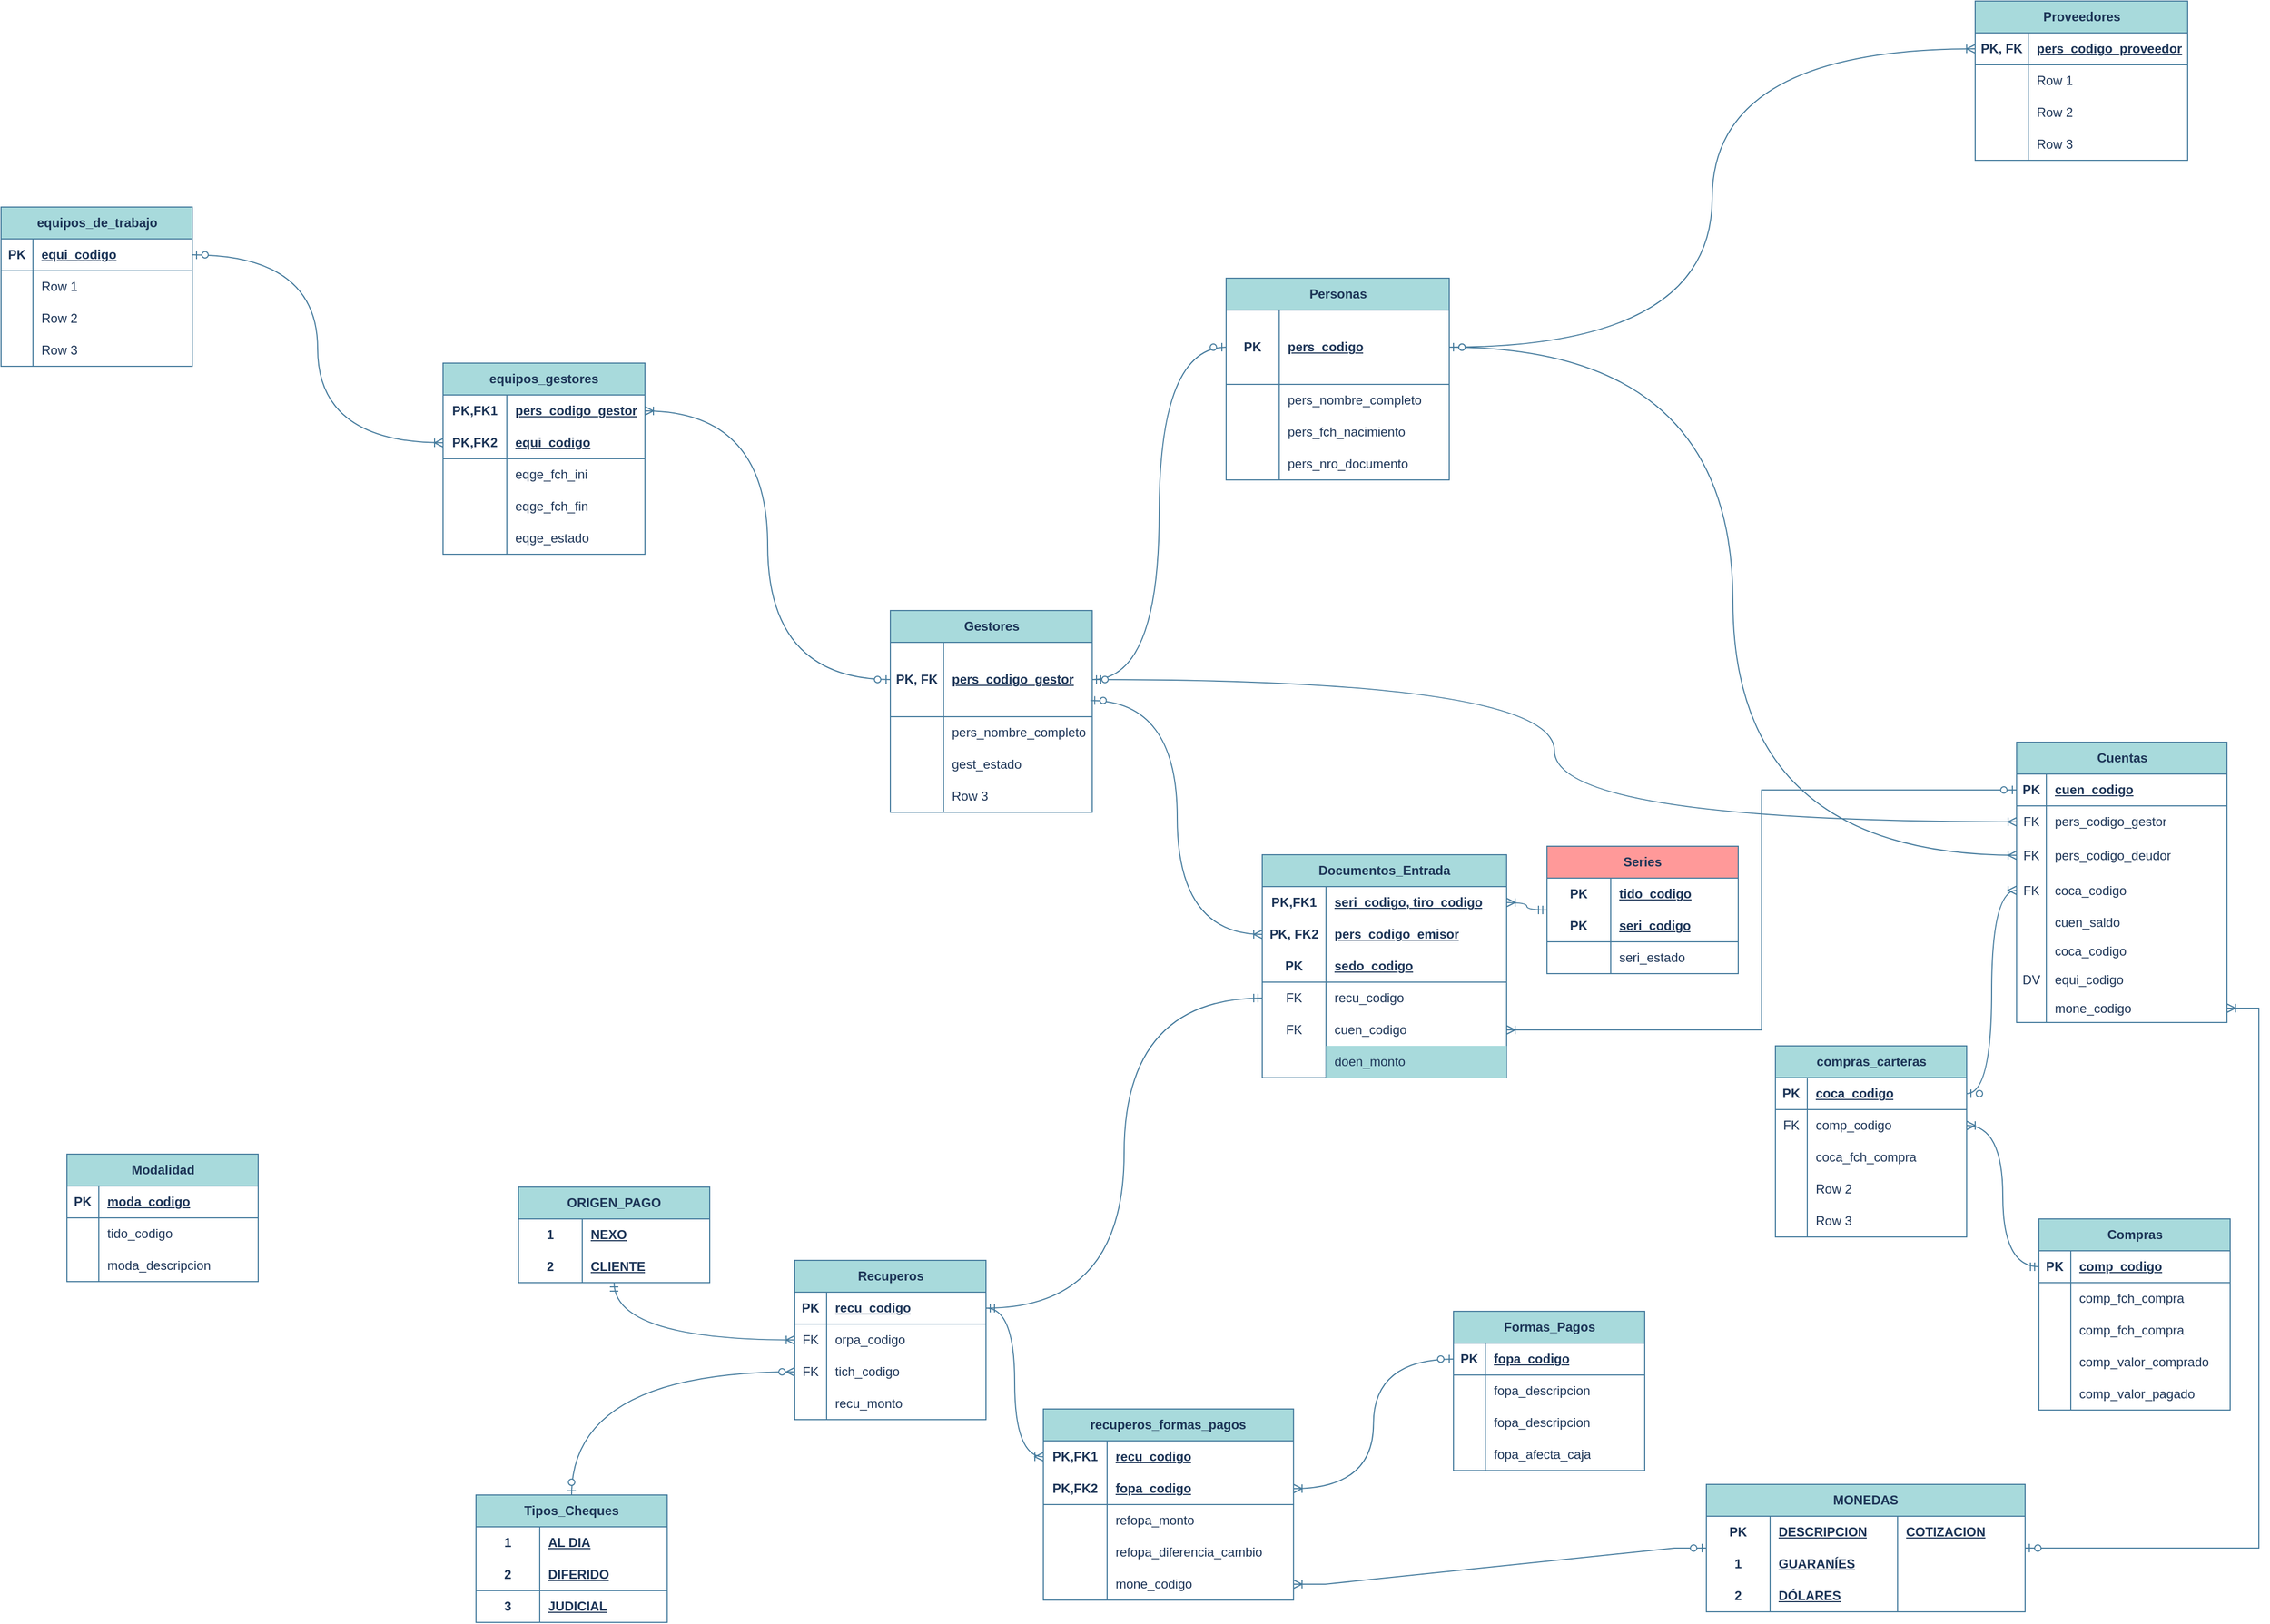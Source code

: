 <mxfile version="28.2.8">
  <diagram id="R2lEEEUBdFMjLlhIrx00" name="Page-1">
    <mxGraphModel dx="1728" dy="-690" grid="0" gridSize="10" guides="0" tooltips="1" connect="1" arrows="1" fold="1" page="1" pageScale="1" pageWidth="2336" pageHeight="1654" math="0" shadow="0" extFonts="Permanent Marker^https://fonts.googleapis.com/css?family=Permanent+Marker">
      <root>
        <mxCell id="0" />
        <mxCell id="1" parent="0" />
        <object label="Cuentas" galois="" id="V1QRmU60_maCaisbARo_-14">
          <mxCell style="shape=table;startSize=30;container=1;collapsible=1;childLayout=tableLayout;fixedRows=1;rowLines=0;fontStyle=1;align=center;resizeLast=1;html=1;strokeColor=#457B9D;fontColor=#1D3557;fillColor=#A8DADC;labelBackgroundColor=none;" parent="1" vertex="1">
            <mxGeometry x="1940" y="2454" width="198" height="264" as="geometry" />
          </mxCell>
        </object>
        <mxCell id="V1QRmU60_maCaisbARo_-15" value="" style="shape=tableRow;horizontal=0;startSize=0;swimlaneHead=0;swimlaneBody=0;fillColor=none;collapsible=0;dropTarget=0;points=[[0,0.5],[1,0.5]];portConstraint=eastwest;top=0;left=0;right=0;bottom=1;strokeColor=#457B9D;fontColor=#1D3557;labelBackgroundColor=none;" parent="V1QRmU60_maCaisbARo_-14" vertex="1">
          <mxGeometry y="30" width="198" height="30" as="geometry" />
        </mxCell>
        <mxCell id="V1QRmU60_maCaisbARo_-16" value="PK" style="shape=partialRectangle;connectable=0;fillColor=none;top=0;left=0;bottom=0;right=0;fontStyle=1;overflow=hidden;whiteSpace=wrap;html=1;strokeColor=#457B9D;fontColor=#1D3557;labelBackgroundColor=none;" parent="V1QRmU60_maCaisbARo_-15" vertex="1">
          <mxGeometry width="28" height="30" as="geometry">
            <mxRectangle width="28" height="30" as="alternateBounds" />
          </mxGeometry>
        </mxCell>
        <mxCell id="V1QRmU60_maCaisbARo_-17" value="cuen_codigo" style="shape=partialRectangle;connectable=0;fillColor=none;top=0;left=0;bottom=0;right=0;align=left;spacingLeft=6;fontStyle=5;overflow=hidden;whiteSpace=wrap;html=1;strokeColor=#457B9D;fontColor=#1D3557;labelBackgroundColor=none;" parent="V1QRmU60_maCaisbARo_-15" vertex="1">
          <mxGeometry x="28" width="170" height="30" as="geometry">
            <mxRectangle width="170" height="30" as="alternateBounds" />
          </mxGeometry>
        </mxCell>
        <mxCell id="V1QRmU60_maCaisbARo_-18" value="" style="shape=tableRow;horizontal=0;startSize=0;swimlaneHead=0;swimlaneBody=0;fillColor=none;collapsible=0;dropTarget=0;points=[[0,0.5],[1,0.5]];portConstraint=eastwest;top=0;left=0;right=0;bottom=0;strokeColor=#457B9D;fontColor=#1D3557;labelBackgroundColor=none;" parent="V1QRmU60_maCaisbARo_-14" vertex="1">
          <mxGeometry y="60" width="198" height="30" as="geometry" />
        </mxCell>
        <mxCell id="V1QRmU60_maCaisbARo_-19" value="FK" style="shape=partialRectangle;connectable=0;fillColor=none;top=0;left=0;bottom=0;right=0;editable=1;overflow=hidden;whiteSpace=wrap;html=1;strokeColor=#457B9D;fontColor=#1D3557;labelBackgroundColor=none;" parent="V1QRmU60_maCaisbARo_-18" vertex="1">
          <mxGeometry width="28" height="30" as="geometry">
            <mxRectangle width="28" height="30" as="alternateBounds" />
          </mxGeometry>
        </mxCell>
        <mxCell id="V1QRmU60_maCaisbARo_-20" value="pers_codigo_gestor" style="shape=partialRectangle;connectable=0;fillColor=none;top=0;left=0;bottom=0;right=0;align=left;spacingLeft=6;overflow=hidden;whiteSpace=wrap;html=1;strokeColor=#457B9D;fontColor=#1D3557;labelBackgroundColor=none;" parent="V1QRmU60_maCaisbARo_-18" vertex="1">
          <mxGeometry x="28" width="170" height="30" as="geometry">
            <mxRectangle width="170" height="30" as="alternateBounds" />
          </mxGeometry>
        </mxCell>
        <mxCell id="V1QRmU60_maCaisbARo_-80" style="shape=tableRow;horizontal=0;startSize=0;swimlaneHead=0;swimlaneBody=0;fillColor=none;collapsible=0;dropTarget=0;points=[[0,0.5],[1,0.5]];portConstraint=eastwest;top=0;left=0;right=0;bottom=0;strokeColor=#457B9D;fontColor=#1D3557;labelBackgroundColor=none;" parent="V1QRmU60_maCaisbARo_-14" vertex="1">
          <mxGeometry y="90" width="198" height="33" as="geometry" />
        </mxCell>
        <mxCell id="V1QRmU60_maCaisbARo_-81" value="FK" style="shape=partialRectangle;connectable=0;fillColor=none;top=0;left=0;bottom=0;right=0;editable=1;overflow=hidden;whiteSpace=wrap;html=1;strokeColor=#457B9D;fontColor=#1D3557;labelBackgroundColor=none;" parent="V1QRmU60_maCaisbARo_-80" vertex="1">
          <mxGeometry width="28" height="33" as="geometry">
            <mxRectangle width="28" height="33" as="alternateBounds" />
          </mxGeometry>
        </mxCell>
        <mxCell id="V1QRmU60_maCaisbARo_-82" value="pers_codigo_deudor" style="shape=partialRectangle;connectable=0;fillColor=none;top=0;left=0;bottom=0;right=0;align=left;spacingLeft=6;overflow=hidden;whiteSpace=wrap;html=1;strokeColor=#457B9D;fontColor=#1D3557;convertToSvg=1;labelBackgroundColor=none;" parent="V1QRmU60_maCaisbARo_-80" vertex="1">
          <mxGeometry x="28" width="170" height="33" as="geometry">
            <mxRectangle width="170" height="33" as="alternateBounds" />
          </mxGeometry>
        </mxCell>
        <mxCell id="LHTyLfZbqkuC3GhBX_H3-243" style="shape=tableRow;horizontal=0;startSize=0;swimlaneHead=0;swimlaneBody=0;fillColor=none;collapsible=0;dropTarget=0;points=[[0,0.5],[1,0.5]];portConstraint=eastwest;top=0;left=0;right=0;bottom=0;strokeColor=#457B9D;fontColor=#1D3557;labelBackgroundColor=none;" parent="V1QRmU60_maCaisbARo_-14" vertex="1">
          <mxGeometry y="123" width="198" height="33" as="geometry" />
        </mxCell>
        <mxCell id="LHTyLfZbqkuC3GhBX_H3-244" value="FK" style="shape=partialRectangle;connectable=0;fillColor=none;top=0;left=0;bottom=0;right=0;editable=1;overflow=hidden;whiteSpace=wrap;html=1;strokeColor=#457B9D;fontColor=#1D3557;labelBackgroundColor=none;" parent="LHTyLfZbqkuC3GhBX_H3-243" vertex="1">
          <mxGeometry width="28" height="33" as="geometry">
            <mxRectangle width="28" height="33" as="alternateBounds" />
          </mxGeometry>
        </mxCell>
        <mxCell id="LHTyLfZbqkuC3GhBX_H3-245" value="coca_codigo" style="shape=partialRectangle;connectable=0;fillColor=none;top=0;left=0;bottom=0;right=0;align=left;spacingLeft=6;overflow=hidden;whiteSpace=wrap;html=1;strokeColor=#457B9D;fontColor=#1D3557;convertToSvg=1;labelBackgroundColor=none;" parent="LHTyLfZbqkuC3GhBX_H3-243" vertex="1">
          <mxGeometry x="28" width="170" height="33" as="geometry">
            <mxRectangle width="170" height="33" as="alternateBounds" />
          </mxGeometry>
        </mxCell>
        <mxCell id="V1QRmU60_maCaisbARo_-89" style="shape=tableRow;horizontal=0;startSize=0;swimlaneHead=0;swimlaneBody=0;fillColor=none;collapsible=0;dropTarget=0;points=[[0,0.5],[1,0.5]];portConstraint=eastwest;top=0;left=0;right=0;bottom=0;strokeColor=#457B9D;fontColor=#1D3557;labelBackgroundColor=none;" parent="V1QRmU60_maCaisbARo_-14" vertex="1">
          <mxGeometry y="156" width="198" height="27" as="geometry" />
        </mxCell>
        <mxCell id="V1QRmU60_maCaisbARo_-90" style="shape=partialRectangle;connectable=0;fillColor=none;top=0;left=0;bottom=0;right=0;editable=1;overflow=hidden;whiteSpace=wrap;html=1;strokeColor=#457B9D;fontColor=#1D3557;labelBackgroundColor=none;" parent="V1QRmU60_maCaisbARo_-89" vertex="1">
          <mxGeometry width="28" height="27" as="geometry">
            <mxRectangle width="28" height="27" as="alternateBounds" />
          </mxGeometry>
        </mxCell>
        <mxCell id="V1QRmU60_maCaisbARo_-91" value="cuen_saldo" style="shape=partialRectangle;connectable=0;fillColor=none;top=0;left=0;bottom=0;right=0;align=left;spacingLeft=6;overflow=hidden;whiteSpace=wrap;html=1;strokeColor=#457B9D;fontColor=#1D3557;convertToSvg=1;labelBackgroundColor=none;" parent="V1QRmU60_maCaisbARo_-89" vertex="1">
          <mxGeometry x="28" width="170" height="27" as="geometry">
            <mxRectangle width="170" height="27" as="alternateBounds" />
          </mxGeometry>
        </mxCell>
        <mxCell id="V1QRmU60_maCaisbARo_-104" style="shape=tableRow;horizontal=0;startSize=0;swimlaneHead=0;swimlaneBody=0;fillColor=none;collapsible=0;dropTarget=0;points=[[0,0.5],[1,0.5]];portConstraint=eastwest;top=0;left=0;right=0;bottom=0;strokeColor=#457B9D;fontColor=#1D3557;labelBackgroundColor=none;" parent="V1QRmU60_maCaisbARo_-14" vertex="1">
          <mxGeometry y="183" width="198" height="27" as="geometry" />
        </mxCell>
        <mxCell id="V1QRmU60_maCaisbARo_-105" style="shape=partialRectangle;connectable=0;fillColor=none;top=0;left=0;bottom=0;right=0;editable=1;overflow=hidden;whiteSpace=wrap;html=1;strokeColor=#457B9D;fontColor=#1D3557;labelBackgroundColor=none;" parent="V1QRmU60_maCaisbARo_-104" vertex="1">
          <mxGeometry width="28" height="27" as="geometry">
            <mxRectangle width="28" height="27" as="alternateBounds" />
          </mxGeometry>
        </mxCell>
        <mxCell id="V1QRmU60_maCaisbARo_-106" value="coca_codigo" style="shape=partialRectangle;connectable=0;fillColor=none;top=0;left=0;bottom=0;right=0;align=left;spacingLeft=6;overflow=hidden;whiteSpace=wrap;html=1;strokeColor=#457B9D;fontColor=#1D3557;convertToSvg=1;labelBackgroundColor=none;" parent="V1QRmU60_maCaisbARo_-104" vertex="1">
          <mxGeometry x="28" width="170" height="27" as="geometry">
            <mxRectangle width="170" height="27" as="alternateBounds" />
          </mxGeometry>
        </mxCell>
        <mxCell id="LHTyLfZbqkuC3GhBX_H3-79" style="shape=tableRow;horizontal=0;startSize=0;swimlaneHead=0;swimlaneBody=0;fillColor=none;collapsible=0;dropTarget=0;points=[[0,0.5],[1,0.5]];portConstraint=eastwest;top=0;left=0;right=0;bottom=0;strokeColor=#457B9D;fontColor=#1D3557;labelBackgroundColor=none;" parent="V1QRmU60_maCaisbARo_-14" vertex="1">
          <mxGeometry y="210" width="198" height="27" as="geometry" />
        </mxCell>
        <mxCell id="LHTyLfZbqkuC3GhBX_H3-80" value="DV" style="shape=partialRectangle;connectable=0;fillColor=none;top=0;left=0;bottom=0;right=0;editable=1;overflow=hidden;whiteSpace=wrap;html=1;strokeColor=#457B9D;fontColor=#1D3557;labelBackgroundColor=none;" parent="LHTyLfZbqkuC3GhBX_H3-79" vertex="1">
          <mxGeometry width="28" height="27" as="geometry">
            <mxRectangle width="28" height="27" as="alternateBounds" />
          </mxGeometry>
        </mxCell>
        <mxCell id="LHTyLfZbqkuC3GhBX_H3-81" value="equi_codigo" style="shape=partialRectangle;connectable=0;fillColor=none;top=0;left=0;bottom=0;right=0;align=left;spacingLeft=6;overflow=hidden;whiteSpace=wrap;html=1;strokeColor=#457B9D;fontColor=#1D3557;convertToSvg=1;labelBackgroundColor=none;" parent="LHTyLfZbqkuC3GhBX_H3-79" vertex="1">
          <mxGeometry x="28" width="170" height="27" as="geometry">
            <mxRectangle width="170" height="27" as="alternateBounds" />
          </mxGeometry>
        </mxCell>
        <mxCell id="-ciAj8Rz8H5Zi9YniBFJ-14" style="shape=tableRow;horizontal=0;startSize=0;swimlaneHead=0;swimlaneBody=0;fillColor=none;collapsible=0;dropTarget=0;points=[[0,0.5],[1,0.5]];portConstraint=eastwest;top=0;left=0;right=0;bottom=0;strokeColor=#457B9D;fontColor=#1D3557;labelBackgroundColor=none;" vertex="1" parent="V1QRmU60_maCaisbARo_-14">
          <mxGeometry y="237" width="198" height="27" as="geometry" />
        </mxCell>
        <mxCell id="-ciAj8Rz8H5Zi9YniBFJ-15" style="shape=partialRectangle;connectable=0;fillColor=none;top=0;left=0;bottom=0;right=0;editable=1;overflow=hidden;whiteSpace=wrap;html=1;strokeColor=#457B9D;fontColor=#1D3557;labelBackgroundColor=none;" vertex="1" parent="-ciAj8Rz8H5Zi9YniBFJ-14">
          <mxGeometry width="28" height="27" as="geometry">
            <mxRectangle width="28" height="27" as="alternateBounds" />
          </mxGeometry>
        </mxCell>
        <mxCell id="-ciAj8Rz8H5Zi9YniBFJ-16" value="mone_codigo" style="shape=partialRectangle;connectable=0;fillColor=none;top=0;left=0;bottom=0;right=0;align=left;spacingLeft=6;overflow=hidden;whiteSpace=wrap;html=1;strokeColor=#457B9D;fontColor=#1D3557;convertToSvg=1;labelBackgroundColor=none;" vertex="1" parent="-ciAj8Rz8H5Zi9YniBFJ-14">
          <mxGeometry x="28" width="170" height="27" as="geometry">
            <mxRectangle width="170" height="27" as="alternateBounds" />
          </mxGeometry>
        </mxCell>
        <mxCell id="V1QRmU60_maCaisbARo_-135" value="Gestores" style="shape=table;startSize=30;container=1;collapsible=1;childLayout=tableLayout;fixedRows=1;rowLines=0;fontStyle=1;align=center;resizeLast=1;html=1;strokeColor=#457B9D;fontColor=#1D3557;fillColor=#A8DADC;labelBackgroundColor=none;" parent="1" vertex="1">
          <mxGeometry x="880" y="2330" width="190" height="190" as="geometry" />
        </mxCell>
        <mxCell id="V1QRmU60_maCaisbARo_-136" value="" style="shape=tableRow;horizontal=0;startSize=0;swimlaneHead=0;swimlaneBody=0;fillColor=none;collapsible=0;dropTarget=0;points=[[0,0.5],[1,0.5]];portConstraint=eastwest;top=0;left=0;right=0;bottom=1;strokeColor=#457B9D;fontColor=#1D3557;labelBackgroundColor=none;" parent="V1QRmU60_maCaisbARo_-135" vertex="1">
          <mxGeometry y="30" width="190" height="70" as="geometry" />
        </mxCell>
        <mxCell id="V1QRmU60_maCaisbARo_-137" value="PK, FK" style="shape=partialRectangle;connectable=0;fillColor=none;top=0;left=0;bottom=0;right=0;fontStyle=1;overflow=hidden;whiteSpace=wrap;html=1;strokeColor=#457B9D;fontColor=#1D3557;labelBackgroundColor=none;" parent="V1QRmU60_maCaisbARo_-136" vertex="1">
          <mxGeometry width="50" height="70" as="geometry">
            <mxRectangle width="50" height="70" as="alternateBounds" />
          </mxGeometry>
        </mxCell>
        <mxCell id="V1QRmU60_maCaisbARo_-138" value="pers_codigo_gestor" style="shape=partialRectangle;connectable=0;fillColor=none;top=0;left=0;bottom=0;right=0;align=left;spacingLeft=6;fontStyle=5;overflow=hidden;whiteSpace=wrap;html=1;strokeColor=#457B9D;fontColor=#1D3557;labelBackgroundColor=none;" parent="V1QRmU60_maCaisbARo_-136" vertex="1">
          <mxGeometry x="50" width="140" height="70" as="geometry">
            <mxRectangle width="140" height="70" as="alternateBounds" />
          </mxGeometry>
        </mxCell>
        <mxCell id="V1QRmU60_maCaisbARo_-139" value="" style="shape=tableRow;horizontal=0;startSize=0;swimlaneHead=0;swimlaneBody=0;fillColor=none;collapsible=0;dropTarget=0;points=[[0,0.5],[1,0.5]];portConstraint=eastwest;top=0;left=0;right=0;bottom=0;strokeColor=#457B9D;fontColor=#1D3557;labelBackgroundColor=none;" parent="V1QRmU60_maCaisbARo_-135" vertex="1">
          <mxGeometry y="100" width="190" height="30" as="geometry" />
        </mxCell>
        <mxCell id="V1QRmU60_maCaisbARo_-140" value="" style="shape=partialRectangle;connectable=0;fillColor=none;top=0;left=0;bottom=0;right=0;editable=1;overflow=hidden;whiteSpace=wrap;html=1;strokeColor=#457B9D;fontColor=#1D3557;labelBackgroundColor=none;" parent="V1QRmU60_maCaisbARo_-139" vertex="1">
          <mxGeometry width="50" height="30" as="geometry">
            <mxRectangle width="50" height="30" as="alternateBounds" />
          </mxGeometry>
        </mxCell>
        <mxCell id="V1QRmU60_maCaisbARo_-141" value="pers_nombre_completo" style="shape=partialRectangle;connectable=0;fillColor=none;top=0;left=0;bottom=0;right=0;align=left;spacingLeft=6;overflow=hidden;whiteSpace=wrap;html=1;strokeColor=#457B9D;fontColor=#1D3557;labelBackgroundColor=none;" parent="V1QRmU60_maCaisbARo_-139" vertex="1">
          <mxGeometry x="50" width="140" height="30" as="geometry">
            <mxRectangle width="140" height="30" as="alternateBounds" />
          </mxGeometry>
        </mxCell>
        <mxCell id="V1QRmU60_maCaisbARo_-142" value="" style="shape=tableRow;horizontal=0;startSize=0;swimlaneHead=0;swimlaneBody=0;fillColor=none;collapsible=0;dropTarget=0;points=[[0,0.5],[1,0.5]];portConstraint=eastwest;top=0;left=0;right=0;bottom=0;strokeColor=#457B9D;fontColor=#1D3557;labelBackgroundColor=none;" parent="V1QRmU60_maCaisbARo_-135" vertex="1">
          <mxGeometry y="130" width="190" height="30" as="geometry" />
        </mxCell>
        <mxCell id="V1QRmU60_maCaisbARo_-143" value="" style="shape=partialRectangle;connectable=0;fillColor=none;top=0;left=0;bottom=0;right=0;editable=1;overflow=hidden;whiteSpace=wrap;html=1;strokeColor=#457B9D;fontColor=#1D3557;labelBackgroundColor=none;" parent="V1QRmU60_maCaisbARo_-142" vertex="1">
          <mxGeometry width="50" height="30" as="geometry">
            <mxRectangle width="50" height="30" as="alternateBounds" />
          </mxGeometry>
        </mxCell>
        <mxCell id="V1QRmU60_maCaisbARo_-144" value="gest_estado" style="shape=partialRectangle;connectable=0;fillColor=none;top=0;left=0;bottom=0;right=0;align=left;spacingLeft=6;overflow=hidden;whiteSpace=wrap;html=1;strokeColor=#457B9D;fontColor=#1D3557;labelBackgroundColor=none;" parent="V1QRmU60_maCaisbARo_-142" vertex="1">
          <mxGeometry x="50" width="140" height="30" as="geometry">
            <mxRectangle width="140" height="30" as="alternateBounds" />
          </mxGeometry>
        </mxCell>
        <mxCell id="V1QRmU60_maCaisbARo_-145" value="" style="shape=tableRow;horizontal=0;startSize=0;swimlaneHead=0;swimlaneBody=0;fillColor=none;collapsible=0;dropTarget=0;points=[[0,0.5],[1,0.5]];portConstraint=eastwest;top=0;left=0;right=0;bottom=0;strokeColor=#457B9D;fontColor=#1D3557;labelBackgroundColor=none;" parent="V1QRmU60_maCaisbARo_-135" vertex="1">
          <mxGeometry y="160" width="190" height="30" as="geometry" />
        </mxCell>
        <mxCell id="V1QRmU60_maCaisbARo_-146" value="" style="shape=partialRectangle;connectable=0;fillColor=none;top=0;left=0;bottom=0;right=0;editable=1;overflow=hidden;whiteSpace=wrap;html=1;strokeColor=#457B9D;fontColor=#1D3557;labelBackgroundColor=none;" parent="V1QRmU60_maCaisbARo_-145" vertex="1">
          <mxGeometry width="50" height="30" as="geometry">
            <mxRectangle width="50" height="30" as="alternateBounds" />
          </mxGeometry>
        </mxCell>
        <mxCell id="V1QRmU60_maCaisbARo_-147" value="Row 3" style="shape=partialRectangle;connectable=0;fillColor=none;top=0;left=0;bottom=0;right=0;align=left;spacingLeft=6;overflow=hidden;whiteSpace=wrap;html=1;strokeColor=#457B9D;fontColor=#1D3557;labelBackgroundColor=none;" parent="V1QRmU60_maCaisbARo_-145" vertex="1">
          <mxGeometry x="50" width="140" height="30" as="geometry">
            <mxRectangle width="140" height="30" as="alternateBounds" />
          </mxGeometry>
        </mxCell>
        <mxCell id="V1QRmU60_maCaisbARo_-148" value="" style="edgeStyle=orthogonalEdgeStyle;fontSize=12;html=1;endArrow=ERzeroToOne;startArrow=ERmandOne;rounded=0;strokeColor=#457B9D;fontColor=default;fillColor=#A8DADC;exitX=1;exitY=0.5;exitDx=0;exitDy=0;entryX=0;entryY=0.5;entryDx=0;entryDy=0;curved=1;labelBackgroundColor=none;" parent="1" source="V1QRmU60_maCaisbARo_-136" target="V1QRmU60_maCaisbARo_-108" edge="1">
          <mxGeometry width="100" height="100" relative="1" as="geometry">
            <mxPoint x="1840" y="2710" as="sourcePoint" />
            <mxPoint x="1940" y="2610" as="targetPoint" />
          </mxGeometry>
        </mxCell>
        <mxCell id="V1QRmU60_maCaisbARo_-162" value="equipos_de_trabajo" style="shape=table;startSize=30;container=1;collapsible=1;childLayout=tableLayout;fixedRows=1;rowLines=0;fontStyle=1;align=center;resizeLast=1;html=1;strokeColor=#457B9D;fontColor=#1D3557;fillColor=#A8DADC;labelBackgroundColor=none;" parent="1" vertex="1">
          <mxGeometry x="43" y="1950" width="180" height="150" as="geometry" />
        </mxCell>
        <mxCell id="V1QRmU60_maCaisbARo_-163" value="" style="shape=tableRow;horizontal=0;startSize=0;swimlaneHead=0;swimlaneBody=0;fillColor=none;collapsible=0;dropTarget=0;points=[[0,0.5],[1,0.5]];portConstraint=eastwest;top=0;left=0;right=0;bottom=1;strokeColor=#457B9D;fontColor=#1D3557;labelBackgroundColor=none;" parent="V1QRmU60_maCaisbARo_-162" vertex="1">
          <mxGeometry y="30" width="180" height="30" as="geometry" />
        </mxCell>
        <mxCell id="V1QRmU60_maCaisbARo_-164" value="PK" style="shape=partialRectangle;connectable=0;fillColor=none;top=0;left=0;bottom=0;right=0;fontStyle=1;overflow=hidden;whiteSpace=wrap;html=1;strokeColor=#457B9D;fontColor=#1D3557;labelBackgroundColor=none;" parent="V1QRmU60_maCaisbARo_-163" vertex="1">
          <mxGeometry width="30" height="30" as="geometry">
            <mxRectangle width="30" height="30" as="alternateBounds" />
          </mxGeometry>
        </mxCell>
        <mxCell id="V1QRmU60_maCaisbARo_-165" value="equi_codigo" style="shape=partialRectangle;connectable=0;fillColor=none;top=0;left=0;bottom=0;right=0;align=left;spacingLeft=6;fontStyle=5;overflow=hidden;whiteSpace=wrap;html=1;strokeColor=#457B9D;fontColor=#1D3557;labelBackgroundColor=none;" parent="V1QRmU60_maCaisbARo_-163" vertex="1">
          <mxGeometry x="30" width="150" height="30" as="geometry">
            <mxRectangle width="150" height="30" as="alternateBounds" />
          </mxGeometry>
        </mxCell>
        <mxCell id="V1QRmU60_maCaisbARo_-166" value="" style="shape=tableRow;horizontal=0;startSize=0;swimlaneHead=0;swimlaneBody=0;fillColor=none;collapsible=0;dropTarget=0;points=[[0,0.5],[1,0.5]];portConstraint=eastwest;top=0;left=0;right=0;bottom=0;strokeColor=#457B9D;fontColor=#1D3557;labelBackgroundColor=none;" parent="V1QRmU60_maCaisbARo_-162" vertex="1">
          <mxGeometry y="60" width="180" height="30" as="geometry" />
        </mxCell>
        <mxCell id="V1QRmU60_maCaisbARo_-167" value="" style="shape=partialRectangle;connectable=0;fillColor=none;top=0;left=0;bottom=0;right=0;editable=1;overflow=hidden;whiteSpace=wrap;html=1;strokeColor=#457B9D;fontColor=#1D3557;labelBackgroundColor=none;" parent="V1QRmU60_maCaisbARo_-166" vertex="1">
          <mxGeometry width="30" height="30" as="geometry">
            <mxRectangle width="30" height="30" as="alternateBounds" />
          </mxGeometry>
        </mxCell>
        <mxCell id="V1QRmU60_maCaisbARo_-168" value="Row 1" style="shape=partialRectangle;connectable=0;fillColor=none;top=0;left=0;bottom=0;right=0;align=left;spacingLeft=6;overflow=hidden;whiteSpace=wrap;html=1;strokeColor=#457B9D;fontColor=#1D3557;labelBackgroundColor=none;" parent="V1QRmU60_maCaisbARo_-166" vertex="1">
          <mxGeometry x="30" width="150" height="30" as="geometry">
            <mxRectangle width="150" height="30" as="alternateBounds" />
          </mxGeometry>
        </mxCell>
        <mxCell id="V1QRmU60_maCaisbARo_-169" value="" style="shape=tableRow;horizontal=0;startSize=0;swimlaneHead=0;swimlaneBody=0;fillColor=none;collapsible=0;dropTarget=0;points=[[0,0.5],[1,0.5]];portConstraint=eastwest;top=0;left=0;right=0;bottom=0;strokeColor=#457B9D;fontColor=#1D3557;labelBackgroundColor=none;" parent="V1QRmU60_maCaisbARo_-162" vertex="1">
          <mxGeometry y="90" width="180" height="30" as="geometry" />
        </mxCell>
        <mxCell id="V1QRmU60_maCaisbARo_-170" value="" style="shape=partialRectangle;connectable=0;fillColor=none;top=0;left=0;bottom=0;right=0;editable=1;overflow=hidden;whiteSpace=wrap;html=1;strokeColor=#457B9D;fontColor=#1D3557;labelBackgroundColor=none;" parent="V1QRmU60_maCaisbARo_-169" vertex="1">
          <mxGeometry width="30" height="30" as="geometry">
            <mxRectangle width="30" height="30" as="alternateBounds" />
          </mxGeometry>
        </mxCell>
        <mxCell id="V1QRmU60_maCaisbARo_-171" value="Row 2" style="shape=partialRectangle;connectable=0;fillColor=none;top=0;left=0;bottom=0;right=0;align=left;spacingLeft=6;overflow=hidden;whiteSpace=wrap;html=1;strokeColor=#457B9D;fontColor=#1D3557;labelBackgroundColor=none;" parent="V1QRmU60_maCaisbARo_-169" vertex="1">
          <mxGeometry x="30" width="150" height="30" as="geometry">
            <mxRectangle width="150" height="30" as="alternateBounds" />
          </mxGeometry>
        </mxCell>
        <mxCell id="V1QRmU60_maCaisbARo_-172" value="" style="shape=tableRow;horizontal=0;startSize=0;swimlaneHead=0;swimlaneBody=0;fillColor=none;collapsible=0;dropTarget=0;points=[[0,0.5],[1,0.5]];portConstraint=eastwest;top=0;left=0;right=0;bottom=0;strokeColor=#457B9D;fontColor=#1D3557;labelBackgroundColor=none;" parent="V1QRmU60_maCaisbARo_-162" vertex="1">
          <mxGeometry y="120" width="180" height="30" as="geometry" />
        </mxCell>
        <mxCell id="V1QRmU60_maCaisbARo_-173" value="" style="shape=partialRectangle;connectable=0;fillColor=none;top=0;left=0;bottom=0;right=0;editable=1;overflow=hidden;whiteSpace=wrap;html=1;strokeColor=#457B9D;fontColor=#1D3557;labelBackgroundColor=none;" parent="V1QRmU60_maCaisbARo_-172" vertex="1">
          <mxGeometry width="30" height="30" as="geometry">
            <mxRectangle width="30" height="30" as="alternateBounds" />
          </mxGeometry>
        </mxCell>
        <mxCell id="V1QRmU60_maCaisbARo_-174" value="Row 3" style="shape=partialRectangle;connectable=0;fillColor=none;top=0;left=0;bottom=0;right=0;align=left;spacingLeft=6;overflow=hidden;whiteSpace=wrap;html=1;strokeColor=#457B9D;fontColor=#1D3557;labelBackgroundColor=none;" parent="V1QRmU60_maCaisbARo_-172" vertex="1">
          <mxGeometry x="30" width="150" height="30" as="geometry">
            <mxRectangle width="150" height="30" as="alternateBounds" />
          </mxGeometry>
        </mxCell>
        <mxCell id="LHTyLfZbqkuC3GhBX_H3-2" value="" style="edgeStyle=orthogonalEdgeStyle;fontSize=12;html=1;endArrow=ERoneToMany;startArrow=ERzeroToOne;rounded=0;exitX=0;exitY=0.5;exitDx=0;exitDy=0;curved=1;entryX=1;entryY=0.5;entryDx=0;entryDy=0;labelBackgroundColor=none;strokeColor=#457B9D;fontColor=default;" parent="1" source="V1QRmU60_maCaisbARo_-136" target="LHTyLfZbqkuC3GhBX_H3-9" edge="1">
          <mxGeometry width="100" height="100" relative="1" as="geometry">
            <mxPoint x="1570" y="2790" as="sourcePoint" />
            <mxPoint x="1590" y="2730" as="targetPoint" />
          </mxGeometry>
        </mxCell>
        <mxCell id="LHTyLfZbqkuC3GhBX_H3-4" value="" style="edgeStyle=orthogonalEdgeStyle;fontSize=12;html=1;endArrow=ERoneToMany;startArrow=ERzeroToOne;rounded=0;entryX=0;entryY=0.5;entryDx=0;entryDy=0;curved=1;exitX=1;exitY=0.5;exitDx=0;exitDy=0;labelBackgroundColor=none;strokeColor=#457B9D;fontColor=default;" parent="1" source="V1QRmU60_maCaisbARo_-163" target="LHTyLfZbqkuC3GhBX_H3-12" edge="1">
          <mxGeometry width="100" height="100" relative="1" as="geometry">
            <mxPoint x="1360" y="2800" as="sourcePoint" />
            <mxPoint x="1920" y="2820" as="targetPoint" />
          </mxGeometry>
        </mxCell>
        <mxCell id="LHTyLfZbqkuC3GhBX_H3-5" value="" style="edgeStyle=orthogonalEdgeStyle;fontSize=12;html=1;endArrow=ERoneToMany;startArrow=ERzeroToOne;rounded=0;curved=1;labelBackgroundColor=none;strokeColor=#457B9D;fontColor=default;" parent="1" source="V1QRmU60_maCaisbARo_-108" target="V1QRmU60_maCaisbARo_-80" edge="1">
          <mxGeometry width="100" height="100" relative="1" as="geometry">
            <mxPoint x="2050" y="2820" as="sourcePoint" />
            <mxPoint x="1830" y="2740" as="targetPoint" />
          </mxGeometry>
        </mxCell>
        <mxCell id="V1QRmU60_maCaisbARo_-107" value="Personas" style="shape=table;startSize=30;container=1;collapsible=1;childLayout=tableLayout;fixedRows=1;rowLines=0;fontStyle=1;align=center;resizeLast=1;html=1;strokeColor=#457B9D;fontColor=#1D3557;fillColor=#A8DADC;labelBackgroundColor=none;" parent="1" vertex="1">
          <mxGeometry x="1196" y="2017" width="210" height="190" as="geometry" />
        </mxCell>
        <mxCell id="V1QRmU60_maCaisbARo_-108" value="" style="shape=tableRow;horizontal=0;startSize=0;swimlaneHead=0;swimlaneBody=0;fillColor=none;collapsible=0;dropTarget=0;points=[[0.11,0.96,0,0,0],[0.5,0.96,0,0,0],[0.99,0.96,0,0,0]];portConstraint=eastwest;top=0;left=0;right=0;bottom=1;strokeColor=#457B9D;fontColor=#1D3557;labelBackgroundColor=none;" parent="V1QRmU60_maCaisbARo_-107" vertex="1">
          <mxGeometry y="30" width="210" height="70" as="geometry" />
        </mxCell>
        <mxCell id="V1QRmU60_maCaisbARo_-109" value="PK" style="shape=partialRectangle;connectable=0;fillColor=none;top=0;left=0;bottom=0;right=0;fontStyle=1;overflow=hidden;whiteSpace=wrap;html=1;strokeColor=#457B9D;fontColor=#1D3557;labelBackgroundColor=none;" parent="V1QRmU60_maCaisbARo_-108" vertex="1">
          <mxGeometry width="50" height="70" as="geometry">
            <mxRectangle width="50" height="70" as="alternateBounds" />
          </mxGeometry>
        </mxCell>
        <mxCell id="V1QRmU60_maCaisbARo_-110" value="pers_codigo" style="shape=partialRectangle;connectable=0;fillColor=none;top=0;left=0;bottom=0;right=0;align=left;spacingLeft=6;fontStyle=5;overflow=hidden;whiteSpace=wrap;html=1;strokeColor=#457B9D;fontColor=#1D3557;labelBackgroundColor=none;" parent="V1QRmU60_maCaisbARo_-108" vertex="1">
          <mxGeometry x="50" width="160" height="70" as="geometry">
            <mxRectangle width="160" height="70" as="alternateBounds" />
          </mxGeometry>
        </mxCell>
        <mxCell id="V1QRmU60_maCaisbARo_-111" value="" style="shape=tableRow;horizontal=0;startSize=0;swimlaneHead=0;swimlaneBody=0;fillColor=none;collapsible=0;dropTarget=0;points=[[0,0.5],[1,0.5]];portConstraint=eastwest;top=0;left=0;right=0;bottom=0;strokeColor=#457B9D;fontColor=#1D3557;labelBackgroundColor=none;" parent="V1QRmU60_maCaisbARo_-107" vertex="1">
          <mxGeometry y="100" width="210" height="30" as="geometry" />
        </mxCell>
        <mxCell id="V1QRmU60_maCaisbARo_-112" value="" style="shape=partialRectangle;connectable=0;fillColor=none;top=0;left=0;bottom=0;right=0;editable=1;overflow=hidden;whiteSpace=wrap;html=1;strokeColor=#457B9D;fontColor=#1D3557;labelBackgroundColor=none;" parent="V1QRmU60_maCaisbARo_-111" vertex="1">
          <mxGeometry width="50" height="30" as="geometry">
            <mxRectangle width="50" height="30" as="alternateBounds" />
          </mxGeometry>
        </mxCell>
        <mxCell id="V1QRmU60_maCaisbARo_-113" value="pers_nombre_completo" style="shape=partialRectangle;connectable=0;fillColor=none;top=0;left=0;bottom=0;right=0;align=left;spacingLeft=6;overflow=hidden;whiteSpace=wrap;html=1;strokeColor=#457B9D;fontColor=#1D3557;labelBackgroundColor=none;" parent="V1QRmU60_maCaisbARo_-111" vertex="1">
          <mxGeometry x="50" width="160" height="30" as="geometry">
            <mxRectangle width="160" height="30" as="alternateBounds" />
          </mxGeometry>
        </mxCell>
        <mxCell id="V1QRmU60_maCaisbARo_-114" value="" style="shape=tableRow;horizontal=0;startSize=0;swimlaneHead=0;swimlaneBody=0;fillColor=none;collapsible=0;dropTarget=0;points=[[0,0.5],[1,0.5]];portConstraint=eastwest;top=0;left=0;right=0;bottom=0;strokeColor=#457B9D;fontColor=#1D3557;labelBackgroundColor=none;" parent="V1QRmU60_maCaisbARo_-107" vertex="1">
          <mxGeometry y="130" width="210" height="30" as="geometry" />
        </mxCell>
        <mxCell id="V1QRmU60_maCaisbARo_-115" value="" style="shape=partialRectangle;connectable=0;fillColor=none;top=0;left=0;bottom=0;right=0;editable=1;overflow=hidden;whiteSpace=wrap;html=1;strokeColor=#457B9D;fontColor=#1D3557;labelBackgroundColor=none;" parent="V1QRmU60_maCaisbARo_-114" vertex="1">
          <mxGeometry width="50" height="30" as="geometry">
            <mxRectangle width="50" height="30" as="alternateBounds" />
          </mxGeometry>
        </mxCell>
        <mxCell id="V1QRmU60_maCaisbARo_-116" value="pers_fch_nacimiento" style="shape=partialRectangle;connectable=0;fillColor=none;top=0;left=0;bottom=0;right=0;align=left;spacingLeft=6;overflow=hidden;whiteSpace=wrap;html=1;strokeColor=#457B9D;fontColor=#1D3557;labelBackgroundColor=none;" parent="V1QRmU60_maCaisbARo_-114" vertex="1">
          <mxGeometry x="50" width="160" height="30" as="geometry">
            <mxRectangle width="160" height="30" as="alternateBounds" />
          </mxGeometry>
        </mxCell>
        <mxCell id="V1QRmU60_maCaisbARo_-117" value="" style="shape=tableRow;horizontal=0;startSize=0;swimlaneHead=0;swimlaneBody=0;fillColor=none;collapsible=0;dropTarget=0;points=[[0,0.5],[1,0.5]];portConstraint=eastwest;top=0;left=0;right=0;bottom=0;strokeColor=#457B9D;fontColor=#1D3557;labelBackgroundColor=none;" parent="V1QRmU60_maCaisbARo_-107" vertex="1">
          <mxGeometry y="160" width="210" height="30" as="geometry" />
        </mxCell>
        <mxCell id="V1QRmU60_maCaisbARo_-118" value="" style="shape=partialRectangle;connectable=0;fillColor=none;top=0;left=0;bottom=0;right=0;editable=1;overflow=hidden;whiteSpace=wrap;html=1;strokeColor=#457B9D;fontColor=#1D3557;labelBackgroundColor=none;" parent="V1QRmU60_maCaisbARo_-117" vertex="1">
          <mxGeometry width="50" height="30" as="geometry">
            <mxRectangle width="50" height="30" as="alternateBounds" />
          </mxGeometry>
        </mxCell>
        <mxCell id="V1QRmU60_maCaisbARo_-119" value="pers_nro_documento" style="shape=partialRectangle;connectable=0;fillColor=none;top=0;left=0;bottom=0;right=0;align=left;spacingLeft=6;overflow=hidden;whiteSpace=wrap;html=1;strokeColor=#457B9D;fontColor=#1D3557;labelBackgroundColor=none;" parent="V1QRmU60_maCaisbARo_-117" vertex="1">
          <mxGeometry x="50" width="160" height="30" as="geometry">
            <mxRectangle width="160" height="30" as="alternateBounds" />
          </mxGeometry>
        </mxCell>
        <mxCell id="LHTyLfZbqkuC3GhBX_H3-7" value="" style="edgeStyle=orthogonalEdgeStyle;fontSize=12;html=1;endArrow=ERoneToMany;startArrow=ERzeroToOne;rounded=0;curved=1;labelBackgroundColor=none;strokeColor=#457B9D;fontColor=default;" parent="1" source="V1QRmU60_maCaisbARo_-136" target="V1QRmU60_maCaisbARo_-18" edge="1">
          <mxGeometry width="100" height="100" relative="1" as="geometry">
            <mxPoint x="1920" y="2940" as="sourcePoint" />
            <mxPoint x="2390" y="2410" as="targetPoint" />
          </mxGeometry>
        </mxCell>
        <mxCell id="LHTyLfZbqkuC3GhBX_H3-8" value="equipos_gestores" style="shape=table;startSize=30;container=1;collapsible=1;childLayout=tableLayout;fixedRows=1;rowLines=0;fontStyle=1;align=center;resizeLast=1;html=1;whiteSpace=wrap;labelBackgroundColor=none;fillColor=#A8DADC;strokeColor=#457B9D;fontColor=#1D3557;" parent="1" vertex="1">
          <mxGeometry x="459" y="2097" width="190" height="180" as="geometry" />
        </mxCell>
        <mxCell id="LHTyLfZbqkuC3GhBX_H3-9" value="" style="shape=tableRow;horizontal=0;startSize=0;swimlaneHead=0;swimlaneBody=0;fillColor=none;collapsible=0;dropTarget=0;points=[[0,0.5],[1,0.5]];portConstraint=eastwest;top=0;left=0;right=0;bottom=0;html=1;labelBackgroundColor=none;strokeColor=#457B9D;fontColor=#1D3557;" parent="LHTyLfZbqkuC3GhBX_H3-8" vertex="1">
          <mxGeometry y="30" width="190" height="30" as="geometry" />
        </mxCell>
        <mxCell id="LHTyLfZbqkuC3GhBX_H3-10" value="PK,FK1" style="shape=partialRectangle;connectable=0;fillColor=none;top=0;left=0;bottom=0;right=0;fontStyle=1;overflow=hidden;html=1;whiteSpace=wrap;labelBackgroundColor=none;strokeColor=#457B9D;fontColor=#1D3557;" parent="LHTyLfZbqkuC3GhBX_H3-9" vertex="1">
          <mxGeometry width="60" height="30" as="geometry">
            <mxRectangle width="60" height="30" as="alternateBounds" />
          </mxGeometry>
        </mxCell>
        <mxCell id="LHTyLfZbqkuC3GhBX_H3-11" value="pers_codigo_gestor" style="shape=partialRectangle;connectable=0;fillColor=none;top=0;left=0;bottom=0;right=0;align=left;spacingLeft=6;fontStyle=5;overflow=hidden;html=1;whiteSpace=wrap;labelBackgroundColor=none;strokeColor=#457B9D;fontColor=#1D3557;" parent="LHTyLfZbqkuC3GhBX_H3-9" vertex="1">
          <mxGeometry x="60" width="130" height="30" as="geometry">
            <mxRectangle width="130" height="30" as="alternateBounds" />
          </mxGeometry>
        </mxCell>
        <mxCell id="LHTyLfZbqkuC3GhBX_H3-12" value="" style="shape=tableRow;horizontal=0;startSize=0;swimlaneHead=0;swimlaneBody=0;fillColor=none;collapsible=0;dropTarget=0;points=[[0,0.5],[1,0.5]];portConstraint=eastwest;top=0;left=0;right=0;bottom=1;html=1;labelBackgroundColor=none;strokeColor=#457B9D;fontColor=#1D3557;" parent="LHTyLfZbqkuC3GhBX_H3-8" vertex="1">
          <mxGeometry y="60" width="190" height="30" as="geometry" />
        </mxCell>
        <mxCell id="LHTyLfZbqkuC3GhBX_H3-13" value="PK,FK2" style="shape=partialRectangle;connectable=0;fillColor=none;top=0;left=0;bottom=0;right=0;fontStyle=1;overflow=hidden;html=1;whiteSpace=wrap;labelBackgroundColor=none;strokeColor=#457B9D;fontColor=#1D3557;" parent="LHTyLfZbqkuC3GhBX_H3-12" vertex="1">
          <mxGeometry width="60" height="30" as="geometry">
            <mxRectangle width="60" height="30" as="alternateBounds" />
          </mxGeometry>
        </mxCell>
        <mxCell id="LHTyLfZbqkuC3GhBX_H3-14" value="equi_codigo" style="shape=partialRectangle;connectable=0;fillColor=none;top=0;left=0;bottom=0;right=0;align=left;spacingLeft=6;fontStyle=5;overflow=hidden;html=1;whiteSpace=wrap;labelBackgroundColor=none;strokeColor=#457B9D;fontColor=#1D3557;" parent="LHTyLfZbqkuC3GhBX_H3-12" vertex="1">
          <mxGeometry x="60" width="130" height="30" as="geometry">
            <mxRectangle width="130" height="30" as="alternateBounds" />
          </mxGeometry>
        </mxCell>
        <mxCell id="LHTyLfZbqkuC3GhBX_H3-15" value="" style="shape=tableRow;horizontal=0;startSize=0;swimlaneHead=0;swimlaneBody=0;fillColor=none;collapsible=0;dropTarget=0;points=[[0,0.5],[1,0.5]];portConstraint=eastwest;top=0;left=0;right=0;bottom=0;html=1;labelBackgroundColor=none;strokeColor=#457B9D;fontColor=#1D3557;" parent="LHTyLfZbqkuC3GhBX_H3-8" vertex="1">
          <mxGeometry y="90" width="190" height="30" as="geometry" />
        </mxCell>
        <mxCell id="LHTyLfZbqkuC3GhBX_H3-16" value="" style="shape=partialRectangle;connectable=0;fillColor=none;top=0;left=0;bottom=0;right=0;editable=1;overflow=hidden;html=1;whiteSpace=wrap;labelBackgroundColor=none;strokeColor=#457B9D;fontColor=#1D3557;" parent="LHTyLfZbqkuC3GhBX_H3-15" vertex="1">
          <mxGeometry width="60" height="30" as="geometry">
            <mxRectangle width="60" height="30" as="alternateBounds" />
          </mxGeometry>
        </mxCell>
        <mxCell id="LHTyLfZbqkuC3GhBX_H3-17" value="eqge_fch_ini" style="shape=partialRectangle;connectable=0;fillColor=none;top=0;left=0;bottom=0;right=0;align=left;spacingLeft=6;overflow=hidden;html=1;whiteSpace=wrap;labelBackgroundColor=none;strokeColor=#457B9D;fontColor=#1D3557;" parent="LHTyLfZbqkuC3GhBX_H3-15" vertex="1">
          <mxGeometry x="60" width="130" height="30" as="geometry">
            <mxRectangle width="130" height="30" as="alternateBounds" />
          </mxGeometry>
        </mxCell>
        <mxCell id="LHTyLfZbqkuC3GhBX_H3-18" value="" style="shape=tableRow;horizontal=0;startSize=0;swimlaneHead=0;swimlaneBody=0;fillColor=none;collapsible=0;dropTarget=0;points=[[0,0.5],[1,0.5]];portConstraint=eastwest;top=0;left=0;right=0;bottom=0;html=1;labelBackgroundColor=none;strokeColor=#457B9D;fontColor=#1D3557;" parent="LHTyLfZbqkuC3GhBX_H3-8" vertex="1">
          <mxGeometry y="120" width="190" height="30" as="geometry" />
        </mxCell>
        <mxCell id="LHTyLfZbqkuC3GhBX_H3-19" value="" style="shape=partialRectangle;connectable=0;fillColor=none;top=0;left=0;bottom=0;right=0;editable=1;overflow=hidden;html=1;whiteSpace=wrap;labelBackgroundColor=none;strokeColor=#457B9D;fontColor=#1D3557;" parent="LHTyLfZbqkuC3GhBX_H3-18" vertex="1">
          <mxGeometry width="60" height="30" as="geometry">
            <mxRectangle width="60" height="30" as="alternateBounds" />
          </mxGeometry>
        </mxCell>
        <mxCell id="LHTyLfZbqkuC3GhBX_H3-20" value="eqge_fch_fin" style="shape=partialRectangle;connectable=0;fillColor=none;top=0;left=0;bottom=0;right=0;align=left;spacingLeft=6;overflow=hidden;html=1;whiteSpace=wrap;labelBackgroundColor=none;strokeColor=#457B9D;fontColor=#1D3557;" parent="LHTyLfZbqkuC3GhBX_H3-18" vertex="1">
          <mxGeometry x="60" width="130" height="30" as="geometry">
            <mxRectangle width="130" height="30" as="alternateBounds" />
          </mxGeometry>
        </mxCell>
        <mxCell id="LHTyLfZbqkuC3GhBX_H3-40" style="shape=tableRow;horizontal=0;startSize=0;swimlaneHead=0;swimlaneBody=0;fillColor=none;collapsible=0;dropTarget=0;points=[[0,0.5],[1,0.5]];portConstraint=eastwest;top=0;left=0;right=0;bottom=0;html=1;labelBackgroundColor=none;strokeColor=#457B9D;fontColor=#1D3557;" parent="LHTyLfZbqkuC3GhBX_H3-8" vertex="1">
          <mxGeometry y="150" width="190" height="30" as="geometry" />
        </mxCell>
        <mxCell id="LHTyLfZbqkuC3GhBX_H3-41" style="shape=partialRectangle;connectable=0;fillColor=none;top=0;left=0;bottom=0;right=0;editable=1;overflow=hidden;html=1;whiteSpace=wrap;labelBackgroundColor=none;strokeColor=#457B9D;fontColor=#1D3557;" parent="LHTyLfZbqkuC3GhBX_H3-40" vertex="1">
          <mxGeometry width="60" height="30" as="geometry">
            <mxRectangle width="60" height="30" as="alternateBounds" />
          </mxGeometry>
        </mxCell>
        <mxCell id="LHTyLfZbqkuC3GhBX_H3-42" value="eqge_estado" style="shape=partialRectangle;connectable=0;fillColor=none;top=0;left=0;bottom=0;right=0;align=left;spacingLeft=6;overflow=hidden;html=1;whiteSpace=wrap;labelBackgroundColor=none;strokeColor=#457B9D;fontColor=#1D3557;" parent="LHTyLfZbqkuC3GhBX_H3-40" vertex="1">
          <mxGeometry x="60" width="130" height="30" as="geometry">
            <mxRectangle width="130" height="30" as="alternateBounds" />
          </mxGeometry>
        </mxCell>
        <mxCell id="LHTyLfZbqkuC3GhBX_H3-49" value="compras_carteras" style="shape=table;startSize=30;container=1;collapsible=1;childLayout=tableLayout;fixedRows=1;rowLines=0;fontStyle=1;align=center;resizeLast=1;html=1;strokeColor=#457B9D;fontColor=#1D3557;fillColor=#A8DADC;labelBackgroundColor=none;" parent="1" vertex="1">
          <mxGeometry x="1713" y="2740" width="180" height="180" as="geometry" />
        </mxCell>
        <mxCell id="LHTyLfZbqkuC3GhBX_H3-50" value="" style="shape=tableRow;horizontal=0;startSize=0;swimlaneHead=0;swimlaneBody=0;fillColor=none;collapsible=0;dropTarget=0;points=[[0,0.5],[1,0.5]];portConstraint=eastwest;top=0;left=0;right=0;bottom=1;strokeColor=#457B9D;fontColor=#1D3557;labelBackgroundColor=none;" parent="LHTyLfZbqkuC3GhBX_H3-49" vertex="1">
          <mxGeometry y="30" width="180" height="30" as="geometry" />
        </mxCell>
        <mxCell id="LHTyLfZbqkuC3GhBX_H3-51" value="PK" style="shape=partialRectangle;connectable=0;fillColor=none;top=0;left=0;bottom=0;right=0;fontStyle=1;overflow=hidden;whiteSpace=wrap;html=1;strokeColor=#457B9D;fontColor=#1D3557;labelBackgroundColor=none;" parent="LHTyLfZbqkuC3GhBX_H3-50" vertex="1">
          <mxGeometry width="30" height="30" as="geometry">
            <mxRectangle width="30" height="30" as="alternateBounds" />
          </mxGeometry>
        </mxCell>
        <mxCell id="LHTyLfZbqkuC3GhBX_H3-52" value="coca_codigo" style="shape=partialRectangle;connectable=0;fillColor=none;top=0;left=0;bottom=0;right=0;align=left;spacingLeft=6;fontStyle=5;overflow=hidden;whiteSpace=wrap;html=1;strokeColor=#457B9D;fontColor=#1D3557;labelBackgroundColor=none;" parent="LHTyLfZbqkuC3GhBX_H3-50" vertex="1">
          <mxGeometry x="30" width="150" height="30" as="geometry">
            <mxRectangle width="150" height="30" as="alternateBounds" />
          </mxGeometry>
        </mxCell>
        <mxCell id="LHTyLfZbqkuC3GhBX_H3-85" style="shape=tableRow;horizontal=0;startSize=0;swimlaneHead=0;swimlaneBody=0;fillColor=none;collapsible=0;dropTarget=0;points=[[0,0.5],[1,0.5]];portConstraint=eastwest;top=0;left=0;right=0;bottom=0;strokeColor=#457B9D;fontColor=#1D3557;labelBackgroundColor=none;" parent="LHTyLfZbqkuC3GhBX_H3-49" vertex="1">
          <mxGeometry y="60" width="180" height="30" as="geometry" />
        </mxCell>
        <mxCell id="LHTyLfZbqkuC3GhBX_H3-86" value="FK" style="shape=partialRectangle;connectable=0;fillColor=none;top=0;left=0;bottom=0;right=0;editable=1;overflow=hidden;whiteSpace=wrap;html=1;strokeColor=#457B9D;fontColor=#1D3557;labelBackgroundColor=none;" parent="LHTyLfZbqkuC3GhBX_H3-85" vertex="1">
          <mxGeometry width="30" height="30" as="geometry">
            <mxRectangle width="30" height="30" as="alternateBounds" />
          </mxGeometry>
        </mxCell>
        <mxCell id="LHTyLfZbqkuC3GhBX_H3-87" value="comp_codigo" style="shape=partialRectangle;connectable=0;fillColor=none;top=0;left=0;bottom=0;right=0;align=left;spacingLeft=6;overflow=hidden;whiteSpace=wrap;html=1;strokeColor=#457B9D;fontColor=#1D3557;labelBackgroundColor=none;" parent="LHTyLfZbqkuC3GhBX_H3-85" vertex="1">
          <mxGeometry x="30" width="150" height="30" as="geometry">
            <mxRectangle width="150" height="30" as="alternateBounds" />
          </mxGeometry>
        </mxCell>
        <mxCell id="LHTyLfZbqkuC3GhBX_H3-53" value="" style="shape=tableRow;horizontal=0;startSize=0;swimlaneHead=0;swimlaneBody=0;fillColor=none;collapsible=0;dropTarget=0;points=[[0,0.5],[1,0.5]];portConstraint=eastwest;top=0;left=0;right=0;bottom=0;strokeColor=#457B9D;fontColor=#1D3557;labelBackgroundColor=none;" parent="LHTyLfZbqkuC3GhBX_H3-49" vertex="1">
          <mxGeometry y="90" width="180" height="30" as="geometry" />
        </mxCell>
        <mxCell id="LHTyLfZbqkuC3GhBX_H3-54" value="" style="shape=partialRectangle;connectable=0;fillColor=none;top=0;left=0;bottom=0;right=0;editable=1;overflow=hidden;whiteSpace=wrap;html=1;strokeColor=#457B9D;fontColor=#1D3557;labelBackgroundColor=none;" parent="LHTyLfZbqkuC3GhBX_H3-53" vertex="1">
          <mxGeometry width="30" height="30" as="geometry">
            <mxRectangle width="30" height="30" as="alternateBounds" />
          </mxGeometry>
        </mxCell>
        <mxCell id="LHTyLfZbqkuC3GhBX_H3-55" value="coca_fch_compra" style="shape=partialRectangle;connectable=0;fillColor=none;top=0;left=0;bottom=0;right=0;align=left;spacingLeft=6;overflow=hidden;whiteSpace=wrap;html=1;strokeColor=#457B9D;fontColor=#1D3557;labelBackgroundColor=none;" parent="LHTyLfZbqkuC3GhBX_H3-53" vertex="1">
          <mxGeometry x="30" width="150" height="30" as="geometry">
            <mxRectangle width="150" height="30" as="alternateBounds" />
          </mxGeometry>
        </mxCell>
        <mxCell id="LHTyLfZbqkuC3GhBX_H3-56" value="" style="shape=tableRow;horizontal=0;startSize=0;swimlaneHead=0;swimlaneBody=0;fillColor=none;collapsible=0;dropTarget=0;points=[[0,0.5],[1,0.5]];portConstraint=eastwest;top=0;left=0;right=0;bottom=0;strokeColor=#457B9D;fontColor=#1D3557;labelBackgroundColor=none;" parent="LHTyLfZbqkuC3GhBX_H3-49" vertex="1">
          <mxGeometry y="120" width="180" height="30" as="geometry" />
        </mxCell>
        <mxCell id="LHTyLfZbqkuC3GhBX_H3-57" value="" style="shape=partialRectangle;connectable=0;fillColor=none;top=0;left=0;bottom=0;right=0;editable=1;overflow=hidden;whiteSpace=wrap;html=1;strokeColor=#457B9D;fontColor=#1D3557;labelBackgroundColor=none;" parent="LHTyLfZbqkuC3GhBX_H3-56" vertex="1">
          <mxGeometry width="30" height="30" as="geometry">
            <mxRectangle width="30" height="30" as="alternateBounds" />
          </mxGeometry>
        </mxCell>
        <mxCell id="LHTyLfZbqkuC3GhBX_H3-58" value="Row 2" style="shape=partialRectangle;connectable=0;fillColor=none;top=0;left=0;bottom=0;right=0;align=left;spacingLeft=6;overflow=hidden;whiteSpace=wrap;html=1;strokeColor=#457B9D;fontColor=#1D3557;labelBackgroundColor=none;" parent="LHTyLfZbqkuC3GhBX_H3-56" vertex="1">
          <mxGeometry x="30" width="150" height="30" as="geometry">
            <mxRectangle width="150" height="30" as="alternateBounds" />
          </mxGeometry>
        </mxCell>
        <mxCell id="LHTyLfZbqkuC3GhBX_H3-59" value="" style="shape=tableRow;horizontal=0;startSize=0;swimlaneHead=0;swimlaneBody=0;fillColor=none;collapsible=0;dropTarget=0;points=[[0,0.5],[1,0.5]];portConstraint=eastwest;top=0;left=0;right=0;bottom=0;strokeColor=#457B9D;fontColor=#1D3557;labelBackgroundColor=none;" parent="LHTyLfZbqkuC3GhBX_H3-49" vertex="1">
          <mxGeometry y="150" width="180" height="30" as="geometry" />
        </mxCell>
        <mxCell id="LHTyLfZbqkuC3GhBX_H3-60" value="" style="shape=partialRectangle;connectable=0;fillColor=none;top=0;left=0;bottom=0;right=0;editable=1;overflow=hidden;whiteSpace=wrap;html=1;strokeColor=#457B9D;fontColor=#1D3557;labelBackgroundColor=none;" parent="LHTyLfZbqkuC3GhBX_H3-59" vertex="1">
          <mxGeometry width="30" height="30" as="geometry">
            <mxRectangle width="30" height="30" as="alternateBounds" />
          </mxGeometry>
        </mxCell>
        <mxCell id="LHTyLfZbqkuC3GhBX_H3-61" value="Row 3" style="shape=partialRectangle;connectable=0;fillColor=none;top=0;left=0;bottom=0;right=0;align=left;spacingLeft=6;overflow=hidden;whiteSpace=wrap;html=1;strokeColor=#457B9D;fontColor=#1D3557;labelBackgroundColor=none;" parent="LHTyLfZbqkuC3GhBX_H3-59" vertex="1">
          <mxGeometry x="30" width="150" height="30" as="geometry">
            <mxRectangle width="150" height="30" as="alternateBounds" />
          </mxGeometry>
        </mxCell>
        <mxCell id="LHTyLfZbqkuC3GhBX_H3-62" value="Proveedores" style="shape=table;startSize=30;container=1;collapsible=1;childLayout=tableLayout;fixedRows=1;rowLines=0;fontStyle=1;align=center;resizeLast=1;html=1;strokeColor=#457B9D;fontColor=#1D3557;fillColor=#A8DADC;labelBackgroundColor=none;" parent="1" vertex="1">
          <mxGeometry x="1901" y="1756" width="200" height="150" as="geometry" />
        </mxCell>
        <mxCell id="LHTyLfZbqkuC3GhBX_H3-63" value="" style="shape=tableRow;horizontal=0;startSize=0;swimlaneHead=0;swimlaneBody=0;fillColor=none;collapsible=0;dropTarget=0;points=[[0,0.5],[1,0.5]];portConstraint=eastwest;top=0;left=0;right=0;bottom=1;strokeColor=#457B9D;fontColor=#1D3557;labelBackgroundColor=none;" parent="LHTyLfZbqkuC3GhBX_H3-62" vertex="1">
          <mxGeometry y="30" width="200" height="30" as="geometry" />
        </mxCell>
        <mxCell id="LHTyLfZbqkuC3GhBX_H3-64" value="PK, FK" style="shape=partialRectangle;connectable=0;fillColor=none;top=0;left=0;bottom=0;right=0;fontStyle=1;overflow=hidden;whiteSpace=wrap;html=1;strokeColor=#457B9D;fontColor=#1D3557;labelBackgroundColor=none;" parent="LHTyLfZbqkuC3GhBX_H3-63" vertex="1">
          <mxGeometry width="50" height="30" as="geometry">
            <mxRectangle width="50" height="30" as="alternateBounds" />
          </mxGeometry>
        </mxCell>
        <mxCell id="LHTyLfZbqkuC3GhBX_H3-65" value="pers_codigo_proveedor" style="shape=partialRectangle;connectable=0;fillColor=none;top=0;left=0;bottom=0;right=0;align=left;spacingLeft=6;fontStyle=5;overflow=hidden;whiteSpace=wrap;html=1;strokeColor=#457B9D;fontColor=#1D3557;labelBackgroundColor=none;" parent="LHTyLfZbqkuC3GhBX_H3-63" vertex="1">
          <mxGeometry x="50" width="150" height="30" as="geometry">
            <mxRectangle width="150" height="30" as="alternateBounds" />
          </mxGeometry>
        </mxCell>
        <mxCell id="LHTyLfZbqkuC3GhBX_H3-66" value="" style="shape=tableRow;horizontal=0;startSize=0;swimlaneHead=0;swimlaneBody=0;fillColor=none;collapsible=0;dropTarget=0;points=[[0,0.5],[1,0.5]];portConstraint=eastwest;top=0;left=0;right=0;bottom=0;strokeColor=#457B9D;fontColor=#1D3557;labelBackgroundColor=none;" parent="LHTyLfZbqkuC3GhBX_H3-62" vertex="1">
          <mxGeometry y="60" width="200" height="30" as="geometry" />
        </mxCell>
        <mxCell id="LHTyLfZbqkuC3GhBX_H3-67" value="" style="shape=partialRectangle;connectable=0;fillColor=none;top=0;left=0;bottom=0;right=0;editable=1;overflow=hidden;whiteSpace=wrap;html=1;strokeColor=#457B9D;fontColor=#1D3557;labelBackgroundColor=none;" parent="LHTyLfZbqkuC3GhBX_H3-66" vertex="1">
          <mxGeometry width="50" height="30" as="geometry">
            <mxRectangle width="50" height="30" as="alternateBounds" />
          </mxGeometry>
        </mxCell>
        <mxCell id="LHTyLfZbqkuC3GhBX_H3-68" value="Row 1" style="shape=partialRectangle;connectable=0;fillColor=none;top=0;left=0;bottom=0;right=0;align=left;spacingLeft=6;overflow=hidden;whiteSpace=wrap;html=1;strokeColor=#457B9D;fontColor=#1D3557;labelBackgroundColor=none;" parent="LHTyLfZbqkuC3GhBX_H3-66" vertex="1">
          <mxGeometry x="50" width="150" height="30" as="geometry">
            <mxRectangle width="150" height="30" as="alternateBounds" />
          </mxGeometry>
        </mxCell>
        <mxCell id="LHTyLfZbqkuC3GhBX_H3-69" value="" style="shape=tableRow;horizontal=0;startSize=0;swimlaneHead=0;swimlaneBody=0;fillColor=none;collapsible=0;dropTarget=0;points=[[0,0.5],[1,0.5]];portConstraint=eastwest;top=0;left=0;right=0;bottom=0;strokeColor=#457B9D;fontColor=#1D3557;labelBackgroundColor=none;" parent="LHTyLfZbqkuC3GhBX_H3-62" vertex="1">
          <mxGeometry y="90" width="200" height="30" as="geometry" />
        </mxCell>
        <mxCell id="LHTyLfZbqkuC3GhBX_H3-70" value="" style="shape=partialRectangle;connectable=0;fillColor=none;top=0;left=0;bottom=0;right=0;editable=1;overflow=hidden;whiteSpace=wrap;html=1;strokeColor=#457B9D;fontColor=#1D3557;labelBackgroundColor=none;" parent="LHTyLfZbqkuC3GhBX_H3-69" vertex="1">
          <mxGeometry width="50" height="30" as="geometry">
            <mxRectangle width="50" height="30" as="alternateBounds" />
          </mxGeometry>
        </mxCell>
        <mxCell id="LHTyLfZbqkuC3GhBX_H3-71" value="Row 2" style="shape=partialRectangle;connectable=0;fillColor=none;top=0;left=0;bottom=0;right=0;align=left;spacingLeft=6;overflow=hidden;whiteSpace=wrap;html=1;strokeColor=#457B9D;fontColor=#1D3557;labelBackgroundColor=none;" parent="LHTyLfZbqkuC3GhBX_H3-69" vertex="1">
          <mxGeometry x="50" width="150" height="30" as="geometry">
            <mxRectangle width="150" height="30" as="alternateBounds" />
          </mxGeometry>
        </mxCell>
        <mxCell id="LHTyLfZbqkuC3GhBX_H3-72" value="" style="shape=tableRow;horizontal=0;startSize=0;swimlaneHead=0;swimlaneBody=0;fillColor=none;collapsible=0;dropTarget=0;points=[[0,0.5],[1,0.5]];portConstraint=eastwest;top=0;left=0;right=0;bottom=0;strokeColor=#457B9D;fontColor=#1D3557;labelBackgroundColor=none;" parent="LHTyLfZbqkuC3GhBX_H3-62" vertex="1">
          <mxGeometry y="120" width="200" height="30" as="geometry" />
        </mxCell>
        <mxCell id="LHTyLfZbqkuC3GhBX_H3-73" value="" style="shape=partialRectangle;connectable=0;fillColor=none;top=0;left=0;bottom=0;right=0;editable=1;overflow=hidden;whiteSpace=wrap;html=1;strokeColor=#457B9D;fontColor=#1D3557;labelBackgroundColor=none;" parent="LHTyLfZbqkuC3GhBX_H3-72" vertex="1">
          <mxGeometry width="50" height="30" as="geometry">
            <mxRectangle width="50" height="30" as="alternateBounds" />
          </mxGeometry>
        </mxCell>
        <mxCell id="LHTyLfZbqkuC3GhBX_H3-74" value="Row 3" style="shape=partialRectangle;connectable=0;fillColor=none;top=0;left=0;bottom=0;right=0;align=left;spacingLeft=6;overflow=hidden;whiteSpace=wrap;html=1;strokeColor=#457B9D;fontColor=#1D3557;labelBackgroundColor=none;" parent="LHTyLfZbqkuC3GhBX_H3-72" vertex="1">
          <mxGeometry x="50" width="150" height="30" as="geometry">
            <mxRectangle width="150" height="30" as="alternateBounds" />
          </mxGeometry>
        </mxCell>
        <mxCell id="LHTyLfZbqkuC3GhBX_H3-75" value="" style="edgeStyle=orthogonalEdgeStyle;fontSize=12;html=1;endArrow=ERoneToMany;startArrow=ERzeroToOne;rounded=0;strokeColor=#457B9D;fontColor=default;fillColor=#A8DADC;curved=1;labelBackgroundColor=none;" parent="1" source="V1QRmU60_maCaisbARo_-108" target="LHTyLfZbqkuC3GhBX_H3-63" edge="1">
          <mxGeometry width="100" height="100" relative="1" as="geometry">
            <mxPoint x="2300" y="2770" as="sourcePoint" />
            <mxPoint x="2400" y="2670" as="targetPoint" />
          </mxGeometry>
        </mxCell>
        <mxCell id="LHTyLfZbqkuC3GhBX_H3-88" value="Compras" style="shape=table;startSize=30;container=1;collapsible=1;childLayout=tableLayout;fixedRows=1;rowLines=0;fontStyle=1;align=center;resizeLast=1;html=1;strokeColor=#457B9D;fontColor=#1D3557;fillColor=#A8DADC;labelBackgroundColor=none;" parent="1" vertex="1">
          <mxGeometry x="1961" y="2903" width="180" height="180" as="geometry" />
        </mxCell>
        <mxCell id="LHTyLfZbqkuC3GhBX_H3-89" value="" style="shape=tableRow;horizontal=0;startSize=0;swimlaneHead=0;swimlaneBody=0;fillColor=none;collapsible=0;dropTarget=0;points=[[0,0.5],[1,0.5]];portConstraint=eastwest;top=0;left=0;right=0;bottom=1;strokeColor=#457B9D;fontColor=#1D3557;labelBackgroundColor=none;" parent="LHTyLfZbqkuC3GhBX_H3-88" vertex="1">
          <mxGeometry y="30" width="180" height="30" as="geometry" />
        </mxCell>
        <mxCell id="LHTyLfZbqkuC3GhBX_H3-90" value="PK" style="shape=partialRectangle;connectable=0;fillColor=none;top=0;left=0;bottom=0;right=0;fontStyle=1;overflow=hidden;whiteSpace=wrap;html=1;strokeColor=#457B9D;fontColor=#1D3557;labelBackgroundColor=none;" parent="LHTyLfZbqkuC3GhBX_H3-89" vertex="1">
          <mxGeometry width="30" height="30" as="geometry">
            <mxRectangle width="30" height="30" as="alternateBounds" />
          </mxGeometry>
        </mxCell>
        <mxCell id="LHTyLfZbqkuC3GhBX_H3-91" value="comp_codigo" style="shape=partialRectangle;connectable=0;fillColor=none;top=0;left=0;bottom=0;right=0;align=left;spacingLeft=6;fontStyle=5;overflow=hidden;whiteSpace=wrap;html=1;strokeColor=#457B9D;fontColor=#1D3557;labelBackgroundColor=none;" parent="LHTyLfZbqkuC3GhBX_H3-89" vertex="1">
          <mxGeometry x="30" width="150" height="30" as="geometry">
            <mxRectangle width="150" height="30" as="alternateBounds" />
          </mxGeometry>
        </mxCell>
        <mxCell id="LHTyLfZbqkuC3GhBX_H3-101" style="shape=tableRow;horizontal=0;startSize=0;swimlaneHead=0;swimlaneBody=0;fillColor=none;collapsible=0;dropTarget=0;points=[[0,0.5],[1,0.5]];portConstraint=eastwest;top=0;left=0;right=0;bottom=0;strokeColor=#457B9D;fontColor=#1D3557;labelBackgroundColor=none;" parent="LHTyLfZbqkuC3GhBX_H3-88" vertex="1">
          <mxGeometry y="60" width="180" height="30" as="geometry" />
        </mxCell>
        <mxCell id="LHTyLfZbqkuC3GhBX_H3-102" style="shape=partialRectangle;connectable=0;fillColor=none;top=0;left=0;bottom=0;right=0;editable=1;overflow=hidden;whiteSpace=wrap;html=1;strokeColor=#457B9D;fontColor=#1D3557;labelBackgroundColor=none;" parent="LHTyLfZbqkuC3GhBX_H3-101" vertex="1">
          <mxGeometry width="30" height="30" as="geometry">
            <mxRectangle width="30" height="30" as="alternateBounds" />
          </mxGeometry>
        </mxCell>
        <mxCell id="LHTyLfZbqkuC3GhBX_H3-103" value="comp_fch_compra" style="shape=partialRectangle;connectable=0;fillColor=none;top=0;left=0;bottom=0;right=0;align=left;spacingLeft=6;overflow=hidden;whiteSpace=wrap;html=1;strokeColor=#457B9D;fontColor=#1D3557;labelBackgroundColor=none;" parent="LHTyLfZbqkuC3GhBX_H3-101" vertex="1">
          <mxGeometry x="30" width="150" height="30" as="geometry">
            <mxRectangle width="150" height="30" as="alternateBounds" />
          </mxGeometry>
        </mxCell>
        <mxCell id="LHTyLfZbqkuC3GhBX_H3-92" value="" style="shape=tableRow;horizontal=0;startSize=0;swimlaneHead=0;swimlaneBody=0;fillColor=none;collapsible=0;dropTarget=0;points=[[0,0.5],[1,0.5]];portConstraint=eastwest;top=0;left=0;right=0;bottom=0;strokeColor=#457B9D;fontColor=#1D3557;labelBackgroundColor=none;" parent="LHTyLfZbqkuC3GhBX_H3-88" vertex="1">
          <mxGeometry y="90" width="180" height="30" as="geometry" />
        </mxCell>
        <mxCell id="LHTyLfZbqkuC3GhBX_H3-93" value="" style="shape=partialRectangle;connectable=0;fillColor=none;top=0;left=0;bottom=0;right=0;editable=1;overflow=hidden;whiteSpace=wrap;html=1;strokeColor=#457B9D;fontColor=#1D3557;labelBackgroundColor=none;" parent="LHTyLfZbqkuC3GhBX_H3-92" vertex="1">
          <mxGeometry width="30" height="30" as="geometry">
            <mxRectangle width="30" height="30" as="alternateBounds" />
          </mxGeometry>
        </mxCell>
        <mxCell id="LHTyLfZbqkuC3GhBX_H3-94" value="comp_fch_compra" style="shape=partialRectangle;connectable=0;fillColor=none;top=0;left=0;bottom=0;right=0;align=left;spacingLeft=6;overflow=hidden;whiteSpace=wrap;html=1;strokeColor=#457B9D;fontColor=#1D3557;labelBackgroundColor=none;" parent="LHTyLfZbqkuC3GhBX_H3-92" vertex="1">
          <mxGeometry x="30" width="150" height="30" as="geometry">
            <mxRectangle width="150" height="30" as="alternateBounds" />
          </mxGeometry>
        </mxCell>
        <mxCell id="LHTyLfZbqkuC3GhBX_H3-95" value="" style="shape=tableRow;horizontal=0;startSize=0;swimlaneHead=0;swimlaneBody=0;fillColor=none;collapsible=0;dropTarget=0;points=[[0,0.5],[1,0.5]];portConstraint=eastwest;top=0;left=0;right=0;bottom=0;strokeColor=#457B9D;fontColor=#1D3557;labelBackgroundColor=none;" parent="LHTyLfZbqkuC3GhBX_H3-88" vertex="1">
          <mxGeometry y="120" width="180" height="30" as="geometry" />
        </mxCell>
        <mxCell id="LHTyLfZbqkuC3GhBX_H3-96" value="" style="shape=partialRectangle;connectable=0;fillColor=none;top=0;left=0;bottom=0;right=0;editable=1;overflow=hidden;whiteSpace=wrap;html=1;strokeColor=#457B9D;fontColor=#1D3557;labelBackgroundColor=none;" parent="LHTyLfZbqkuC3GhBX_H3-95" vertex="1">
          <mxGeometry width="30" height="30" as="geometry">
            <mxRectangle width="30" height="30" as="alternateBounds" />
          </mxGeometry>
        </mxCell>
        <mxCell id="LHTyLfZbqkuC3GhBX_H3-97" value="comp_valor_comprado" style="shape=partialRectangle;connectable=0;fillColor=none;top=0;left=0;bottom=0;right=0;align=left;spacingLeft=6;overflow=hidden;whiteSpace=wrap;html=1;strokeColor=#457B9D;fontColor=#1D3557;labelBackgroundColor=none;" parent="LHTyLfZbqkuC3GhBX_H3-95" vertex="1">
          <mxGeometry x="30" width="150" height="30" as="geometry">
            <mxRectangle width="150" height="30" as="alternateBounds" />
          </mxGeometry>
        </mxCell>
        <mxCell id="LHTyLfZbqkuC3GhBX_H3-98" value="" style="shape=tableRow;horizontal=0;startSize=0;swimlaneHead=0;swimlaneBody=0;fillColor=none;collapsible=0;dropTarget=0;points=[[0,0.5],[1,0.5]];portConstraint=eastwest;top=0;left=0;right=0;bottom=0;strokeColor=#457B9D;fontColor=#1D3557;labelBackgroundColor=none;" parent="LHTyLfZbqkuC3GhBX_H3-88" vertex="1">
          <mxGeometry y="150" width="180" height="30" as="geometry" />
        </mxCell>
        <mxCell id="LHTyLfZbqkuC3GhBX_H3-99" value="" style="shape=partialRectangle;connectable=0;fillColor=none;top=0;left=0;bottom=0;right=0;editable=1;overflow=hidden;whiteSpace=wrap;html=1;strokeColor=#457B9D;fontColor=#1D3557;labelBackgroundColor=none;" parent="LHTyLfZbqkuC3GhBX_H3-98" vertex="1">
          <mxGeometry width="30" height="30" as="geometry">
            <mxRectangle width="30" height="30" as="alternateBounds" />
          </mxGeometry>
        </mxCell>
        <mxCell id="LHTyLfZbqkuC3GhBX_H3-100" value="comp_valor_pagado" style="shape=partialRectangle;connectable=0;fillColor=none;top=0;left=0;bottom=0;right=0;align=left;spacingLeft=6;overflow=hidden;whiteSpace=wrap;html=1;strokeColor=#457B9D;fontColor=#1D3557;labelBackgroundColor=none;" parent="LHTyLfZbqkuC3GhBX_H3-98" vertex="1">
          <mxGeometry x="30" width="150" height="30" as="geometry">
            <mxRectangle width="150" height="30" as="alternateBounds" />
          </mxGeometry>
        </mxCell>
        <mxCell id="LHTyLfZbqkuC3GhBX_H3-137" value="" style="edgeStyle=orthogonalEdgeStyle;fontSize=12;html=1;endArrow=ERoneToMany;startArrow=ERmandOne;rounded=0;strokeColor=#457B9D;fontColor=default;fillColor=#A8DADC;curved=1;labelBackgroundColor=none;" parent="1" source="LHTyLfZbqkuC3GhBX_H3-89" target="LHTyLfZbqkuC3GhBX_H3-85" edge="1">
          <mxGeometry width="100" height="100" relative="1" as="geometry">
            <mxPoint x="4430" y="2880" as="sourcePoint" />
            <mxPoint x="4530" y="2780" as="targetPoint" />
          </mxGeometry>
        </mxCell>
        <mxCell id="LHTyLfZbqkuC3GhBX_H3-138" value="Recuperos" style="shape=table;startSize=30;container=1;collapsible=1;childLayout=tableLayout;fixedRows=1;rowLines=0;fontStyle=1;align=center;resizeLast=1;html=1;strokeColor=#457B9D;fontColor=#1D3557;fillColor=#A8DADC;labelBackgroundColor=none;" parent="1" vertex="1">
          <mxGeometry x="790" y="2942" width="180" height="150" as="geometry" />
        </mxCell>
        <mxCell id="LHTyLfZbqkuC3GhBX_H3-139" value="" style="shape=tableRow;horizontal=0;startSize=0;swimlaneHead=0;swimlaneBody=0;fillColor=none;collapsible=0;dropTarget=0;points=[[0,0.5],[1,0.5]];portConstraint=eastwest;top=0;left=0;right=0;bottom=1;strokeColor=#457B9D;fontColor=#1D3557;labelBackgroundColor=none;" parent="LHTyLfZbqkuC3GhBX_H3-138" vertex="1">
          <mxGeometry y="30" width="180" height="30" as="geometry" />
        </mxCell>
        <mxCell id="LHTyLfZbqkuC3GhBX_H3-140" value="PK" style="shape=partialRectangle;connectable=0;fillColor=none;top=0;left=0;bottom=0;right=0;fontStyle=1;overflow=hidden;whiteSpace=wrap;html=1;strokeColor=#457B9D;fontColor=#1D3557;labelBackgroundColor=none;" parent="LHTyLfZbqkuC3GhBX_H3-139" vertex="1">
          <mxGeometry width="30" height="30" as="geometry">
            <mxRectangle width="30" height="30" as="alternateBounds" />
          </mxGeometry>
        </mxCell>
        <mxCell id="LHTyLfZbqkuC3GhBX_H3-141" value="recu_codigo" style="shape=partialRectangle;connectable=0;fillColor=none;top=0;left=0;bottom=0;right=0;align=left;spacingLeft=6;fontStyle=5;overflow=hidden;whiteSpace=wrap;html=1;strokeColor=#457B9D;fontColor=#1D3557;labelBackgroundColor=none;" parent="LHTyLfZbqkuC3GhBX_H3-139" vertex="1">
          <mxGeometry x="30" width="150" height="30" as="geometry">
            <mxRectangle width="150" height="30" as="alternateBounds" />
          </mxGeometry>
        </mxCell>
        <mxCell id="LHTyLfZbqkuC3GhBX_H3-142" value="" style="shape=tableRow;horizontal=0;startSize=0;swimlaneHead=0;swimlaneBody=0;fillColor=none;collapsible=0;dropTarget=0;points=[[0,0.5],[1,0.5]];portConstraint=eastwest;top=0;left=0;right=0;bottom=0;strokeColor=#457B9D;fontColor=#1D3557;labelBackgroundColor=none;" parent="LHTyLfZbqkuC3GhBX_H3-138" vertex="1">
          <mxGeometry y="60" width="180" height="30" as="geometry" />
        </mxCell>
        <mxCell id="LHTyLfZbqkuC3GhBX_H3-143" value="FK" style="shape=partialRectangle;connectable=0;fillColor=none;top=0;left=0;bottom=0;right=0;editable=1;overflow=hidden;whiteSpace=wrap;html=1;strokeColor=#457B9D;fontColor=#1D3557;labelBackgroundColor=none;" parent="LHTyLfZbqkuC3GhBX_H3-142" vertex="1">
          <mxGeometry width="30" height="30" as="geometry">
            <mxRectangle width="30" height="30" as="alternateBounds" />
          </mxGeometry>
        </mxCell>
        <mxCell id="LHTyLfZbqkuC3GhBX_H3-144" value="orpa_codigo" style="shape=partialRectangle;connectable=0;fillColor=none;top=0;left=0;bottom=0;right=0;align=left;spacingLeft=6;overflow=hidden;whiteSpace=wrap;html=1;strokeColor=#457B9D;fontColor=#1D3557;labelBackgroundColor=none;" parent="LHTyLfZbqkuC3GhBX_H3-142" vertex="1">
          <mxGeometry x="30" width="150" height="30" as="geometry">
            <mxRectangle width="150" height="30" as="alternateBounds" />
          </mxGeometry>
        </mxCell>
        <mxCell id="LHTyLfZbqkuC3GhBX_H3-145" value="" style="shape=tableRow;horizontal=0;startSize=0;swimlaneHead=0;swimlaneBody=0;fillColor=none;collapsible=0;dropTarget=0;points=[[0,0.5],[1,0.5]];portConstraint=eastwest;top=0;left=0;right=0;bottom=0;strokeColor=#457B9D;fontColor=#1D3557;labelBackgroundColor=none;" parent="LHTyLfZbqkuC3GhBX_H3-138" vertex="1">
          <mxGeometry y="90" width="180" height="30" as="geometry" />
        </mxCell>
        <mxCell id="LHTyLfZbqkuC3GhBX_H3-146" value="FK" style="shape=partialRectangle;connectable=0;fillColor=none;top=0;left=0;bottom=0;right=0;editable=1;overflow=hidden;whiteSpace=wrap;html=1;strokeColor=#457B9D;fontColor=#1D3557;labelBackgroundColor=none;" parent="LHTyLfZbqkuC3GhBX_H3-145" vertex="1">
          <mxGeometry width="30" height="30" as="geometry">
            <mxRectangle width="30" height="30" as="alternateBounds" />
          </mxGeometry>
        </mxCell>
        <mxCell id="LHTyLfZbqkuC3GhBX_H3-147" value="tich_codigo" style="shape=partialRectangle;connectable=0;fillColor=none;top=0;left=0;bottom=0;right=0;align=left;spacingLeft=6;overflow=hidden;whiteSpace=wrap;html=1;strokeColor=#457B9D;fontColor=#1D3557;labelBackgroundColor=none;" parent="LHTyLfZbqkuC3GhBX_H3-145" vertex="1">
          <mxGeometry x="30" width="150" height="30" as="geometry">
            <mxRectangle width="150" height="30" as="alternateBounds" />
          </mxGeometry>
        </mxCell>
        <mxCell id="-ciAj8Rz8H5Zi9YniBFJ-22" style="shape=tableRow;horizontal=0;startSize=0;swimlaneHead=0;swimlaneBody=0;fillColor=none;collapsible=0;dropTarget=0;points=[[0,0.5],[1,0.5]];portConstraint=eastwest;top=0;left=0;right=0;bottom=0;strokeColor=#457B9D;fontColor=#1D3557;labelBackgroundColor=none;" vertex="1" parent="LHTyLfZbqkuC3GhBX_H3-138">
          <mxGeometry y="120" width="180" height="30" as="geometry" />
        </mxCell>
        <mxCell id="-ciAj8Rz8H5Zi9YniBFJ-23" style="shape=partialRectangle;connectable=0;fillColor=none;top=0;left=0;bottom=0;right=0;editable=1;overflow=hidden;whiteSpace=wrap;html=1;strokeColor=#457B9D;fontColor=#1D3557;labelBackgroundColor=none;" vertex="1" parent="-ciAj8Rz8H5Zi9YniBFJ-22">
          <mxGeometry width="30" height="30" as="geometry">
            <mxRectangle width="30" height="30" as="alternateBounds" />
          </mxGeometry>
        </mxCell>
        <mxCell id="-ciAj8Rz8H5Zi9YniBFJ-24" value="recu_monto" style="shape=partialRectangle;connectable=0;fillColor=none;top=0;left=0;bottom=0;right=0;align=left;spacingLeft=6;overflow=hidden;whiteSpace=wrap;html=1;strokeColor=#457B9D;fontColor=#1D3557;labelBackgroundColor=none;" vertex="1" parent="-ciAj8Rz8H5Zi9YniBFJ-22">
          <mxGeometry x="30" width="150" height="30" as="geometry">
            <mxRectangle width="150" height="30" as="alternateBounds" />
          </mxGeometry>
        </mxCell>
        <mxCell id="LHTyLfZbqkuC3GhBX_H3-175" value="ORIGEN_PAGO" style="shape=table;startSize=30;container=1;collapsible=1;childLayout=tableLayout;fixedRows=1;rowLines=0;fontStyle=1;align=center;resizeLast=1;html=1;whiteSpace=wrap;strokeColor=#457B9D;fontColor=#1D3557;fillColor=#A8DADC;labelBackgroundColor=none;" parent="1" vertex="1">
          <mxGeometry x="530" y="2873" width="180" height="90" as="geometry" />
        </mxCell>
        <mxCell id="LHTyLfZbqkuC3GhBX_H3-176" value="" style="shape=tableRow;horizontal=0;startSize=0;swimlaneHead=0;swimlaneBody=0;fillColor=none;collapsible=0;dropTarget=0;points=[[0,0.5],[1,0.5]];portConstraint=eastwest;top=0;left=0;right=0;bottom=0;html=1;strokeColor=#457B9D;fontColor=#1D3557;labelBackgroundColor=none;" parent="LHTyLfZbqkuC3GhBX_H3-175" vertex="1">
          <mxGeometry y="30" width="180" height="30" as="geometry" />
        </mxCell>
        <mxCell id="LHTyLfZbqkuC3GhBX_H3-177" value="1" style="shape=partialRectangle;connectable=0;fillColor=none;top=0;left=0;bottom=0;right=0;fontStyle=1;overflow=hidden;html=1;whiteSpace=wrap;strokeColor=#457B9D;fontColor=#1D3557;labelBackgroundColor=none;" parent="LHTyLfZbqkuC3GhBX_H3-176" vertex="1">
          <mxGeometry width="60" height="30" as="geometry">
            <mxRectangle width="60" height="30" as="alternateBounds" />
          </mxGeometry>
        </mxCell>
        <mxCell id="LHTyLfZbqkuC3GhBX_H3-178" value="NEXO" style="shape=partialRectangle;connectable=0;fillColor=none;top=0;left=0;bottom=0;right=0;align=left;spacingLeft=6;fontStyle=5;overflow=hidden;html=1;whiteSpace=wrap;strokeColor=#457B9D;fontColor=#1D3557;labelBackgroundColor=none;" parent="LHTyLfZbqkuC3GhBX_H3-176" vertex="1">
          <mxGeometry x="60" width="120" height="30" as="geometry">
            <mxRectangle width="120" height="30" as="alternateBounds" />
          </mxGeometry>
        </mxCell>
        <mxCell id="LHTyLfZbqkuC3GhBX_H3-179" value="" style="shape=tableRow;horizontal=0;startSize=0;swimlaneHead=0;swimlaneBody=0;fillColor=none;collapsible=0;dropTarget=0;points=[[0,0.5],[1,0.5]];portConstraint=eastwest;top=0;left=0;right=0;bottom=1;html=1;strokeColor=#457B9D;fontColor=#1D3557;labelBackgroundColor=none;" parent="LHTyLfZbqkuC3GhBX_H3-175" vertex="1">
          <mxGeometry y="60" width="180" height="30" as="geometry" />
        </mxCell>
        <mxCell id="LHTyLfZbqkuC3GhBX_H3-180" value="2" style="shape=partialRectangle;connectable=0;fillColor=none;top=0;left=0;bottom=0;right=0;fontStyle=1;overflow=hidden;html=1;whiteSpace=wrap;strokeColor=#457B9D;fontColor=#1D3557;labelBackgroundColor=none;" parent="LHTyLfZbqkuC3GhBX_H3-179" vertex="1">
          <mxGeometry width="60" height="30" as="geometry">
            <mxRectangle width="60" height="30" as="alternateBounds" />
          </mxGeometry>
        </mxCell>
        <mxCell id="LHTyLfZbqkuC3GhBX_H3-181" value="CLIENTE" style="shape=partialRectangle;connectable=0;fillColor=none;top=0;left=0;bottom=0;right=0;align=left;spacingLeft=6;fontStyle=5;overflow=hidden;html=1;whiteSpace=wrap;strokeColor=#457B9D;fontColor=#1D3557;labelBackgroundColor=none;" parent="LHTyLfZbqkuC3GhBX_H3-179" vertex="1">
          <mxGeometry x="60" width="120" height="30" as="geometry">
            <mxRectangle width="120" height="30" as="alternateBounds" />
          </mxGeometry>
        </mxCell>
        <mxCell id="LHTyLfZbqkuC3GhBX_H3-188" value="" style="edgeStyle=orthogonalEdgeStyle;fontSize=12;html=1;endArrow=ERoneToMany;startArrow=ERmandOne;rounded=0;strokeColor=#457B9D;fontColor=default;fillColor=#A8DADC;curved=1;labelBackgroundColor=none;" parent="1" source="LHTyLfZbqkuC3GhBX_H3-175" target="LHTyLfZbqkuC3GhBX_H3-142" edge="1">
          <mxGeometry width="100" height="100" relative="1" as="geometry">
            <mxPoint x="1130" y="3023" as="sourcePoint" />
            <mxPoint x="1230" y="2923" as="targetPoint" />
          </mxGeometry>
        </mxCell>
        <mxCell id="LHTyLfZbqkuC3GhBX_H3-189" value="Formas_Pagos" style="shape=table;startSize=30;container=1;collapsible=1;childLayout=tableLayout;fixedRows=1;rowLines=0;fontStyle=1;align=center;resizeLast=1;html=1;strokeColor=#457B9D;fontColor=#1D3557;fillColor=#A8DADC;labelBackgroundColor=none;" parent="1" vertex="1">
          <mxGeometry x="1410" y="2990" width="180" height="150" as="geometry" />
        </mxCell>
        <mxCell id="LHTyLfZbqkuC3GhBX_H3-190" value="" style="shape=tableRow;horizontal=0;startSize=0;swimlaneHead=0;swimlaneBody=0;fillColor=none;collapsible=0;dropTarget=0;points=[[0,0.5],[1,0.5]];portConstraint=eastwest;top=0;left=0;right=0;bottom=1;strokeColor=#457B9D;fontColor=#1D3557;labelBackgroundColor=none;" parent="LHTyLfZbqkuC3GhBX_H3-189" vertex="1">
          <mxGeometry y="30" width="180" height="30" as="geometry" />
        </mxCell>
        <mxCell id="LHTyLfZbqkuC3GhBX_H3-191" value="PK" style="shape=partialRectangle;connectable=0;fillColor=none;top=0;left=0;bottom=0;right=0;fontStyle=1;overflow=hidden;whiteSpace=wrap;html=1;strokeColor=#457B9D;fontColor=#1D3557;labelBackgroundColor=none;" parent="LHTyLfZbqkuC3GhBX_H3-190" vertex="1">
          <mxGeometry width="30" height="30" as="geometry">
            <mxRectangle width="30" height="30" as="alternateBounds" />
          </mxGeometry>
        </mxCell>
        <mxCell id="LHTyLfZbqkuC3GhBX_H3-192" value="fopa_codigo" style="shape=partialRectangle;connectable=0;fillColor=none;top=0;left=0;bottom=0;right=0;align=left;spacingLeft=6;fontStyle=5;overflow=hidden;whiteSpace=wrap;html=1;strokeColor=#457B9D;fontColor=#1D3557;labelBackgroundColor=none;" parent="LHTyLfZbqkuC3GhBX_H3-190" vertex="1">
          <mxGeometry x="30" width="150" height="30" as="geometry">
            <mxRectangle width="150" height="30" as="alternateBounds" />
          </mxGeometry>
        </mxCell>
        <mxCell id="LHTyLfZbqkuC3GhBX_H3-193" value="" style="shape=tableRow;horizontal=0;startSize=0;swimlaneHead=0;swimlaneBody=0;fillColor=none;collapsible=0;dropTarget=0;points=[[0,0.5],[1,0.5]];portConstraint=eastwest;top=0;left=0;right=0;bottom=0;strokeColor=#457B9D;fontColor=#1D3557;labelBackgroundColor=none;" parent="LHTyLfZbqkuC3GhBX_H3-189" vertex="1">
          <mxGeometry y="60" width="180" height="30" as="geometry" />
        </mxCell>
        <mxCell id="LHTyLfZbqkuC3GhBX_H3-194" value="" style="shape=partialRectangle;connectable=0;fillColor=none;top=0;left=0;bottom=0;right=0;editable=1;overflow=hidden;whiteSpace=wrap;html=1;strokeColor=#457B9D;fontColor=#1D3557;labelBackgroundColor=none;" parent="LHTyLfZbqkuC3GhBX_H3-193" vertex="1">
          <mxGeometry width="30" height="30" as="geometry">
            <mxRectangle width="30" height="30" as="alternateBounds" />
          </mxGeometry>
        </mxCell>
        <mxCell id="LHTyLfZbqkuC3GhBX_H3-195" value="fopa_descripcion" style="shape=partialRectangle;connectable=0;fillColor=none;top=0;left=0;bottom=0;right=0;align=left;spacingLeft=6;overflow=hidden;whiteSpace=wrap;html=1;strokeColor=#457B9D;fontColor=#1D3557;labelBackgroundColor=none;" parent="LHTyLfZbqkuC3GhBX_H3-193" vertex="1">
          <mxGeometry x="30" width="150" height="30" as="geometry">
            <mxRectangle width="150" height="30" as="alternateBounds" />
          </mxGeometry>
        </mxCell>
        <mxCell id="LHTyLfZbqkuC3GhBX_H3-196" value="" style="shape=tableRow;horizontal=0;startSize=0;swimlaneHead=0;swimlaneBody=0;fillColor=none;collapsible=0;dropTarget=0;points=[[0,0.5],[1,0.5]];portConstraint=eastwest;top=0;left=0;right=0;bottom=0;strokeColor=#457B9D;fontColor=#1D3557;labelBackgroundColor=none;" parent="LHTyLfZbqkuC3GhBX_H3-189" vertex="1">
          <mxGeometry y="90" width="180" height="30" as="geometry" />
        </mxCell>
        <mxCell id="LHTyLfZbqkuC3GhBX_H3-197" value="" style="shape=partialRectangle;connectable=0;fillColor=none;top=0;left=0;bottom=0;right=0;editable=1;overflow=hidden;whiteSpace=wrap;html=1;strokeColor=#457B9D;fontColor=#1D3557;labelBackgroundColor=none;" parent="LHTyLfZbqkuC3GhBX_H3-196" vertex="1">
          <mxGeometry width="30" height="30" as="geometry">
            <mxRectangle width="30" height="30" as="alternateBounds" />
          </mxGeometry>
        </mxCell>
        <mxCell id="LHTyLfZbqkuC3GhBX_H3-198" value="fopa_descripcion" style="shape=partialRectangle;connectable=0;fillColor=none;top=0;left=0;bottom=0;right=0;align=left;spacingLeft=6;overflow=hidden;whiteSpace=wrap;html=1;strokeColor=#457B9D;fontColor=#1D3557;labelBackgroundColor=none;" parent="LHTyLfZbqkuC3GhBX_H3-196" vertex="1">
          <mxGeometry x="30" width="150" height="30" as="geometry">
            <mxRectangle width="150" height="30" as="alternateBounds" />
          </mxGeometry>
        </mxCell>
        <mxCell id="LHTyLfZbqkuC3GhBX_H3-199" value="" style="shape=tableRow;horizontal=0;startSize=0;swimlaneHead=0;swimlaneBody=0;fillColor=none;collapsible=0;dropTarget=0;points=[[0,0.5],[1,0.5]];portConstraint=eastwest;top=0;left=0;right=0;bottom=0;strokeColor=#457B9D;fontColor=#1D3557;labelBackgroundColor=none;" parent="LHTyLfZbqkuC3GhBX_H3-189" vertex="1">
          <mxGeometry y="120" width="180" height="30" as="geometry" />
        </mxCell>
        <mxCell id="LHTyLfZbqkuC3GhBX_H3-200" value="" style="shape=partialRectangle;connectable=0;fillColor=none;top=0;left=0;bottom=0;right=0;editable=1;overflow=hidden;whiteSpace=wrap;html=1;strokeColor=#457B9D;fontColor=#1D3557;labelBackgroundColor=none;" parent="LHTyLfZbqkuC3GhBX_H3-199" vertex="1">
          <mxGeometry width="30" height="30" as="geometry">
            <mxRectangle width="30" height="30" as="alternateBounds" />
          </mxGeometry>
        </mxCell>
        <mxCell id="LHTyLfZbqkuC3GhBX_H3-201" value="fopa_afecta_caja" style="shape=partialRectangle;connectable=0;fillColor=none;top=0;left=0;bottom=0;right=0;align=left;spacingLeft=6;overflow=hidden;whiteSpace=wrap;html=1;strokeColor=#457B9D;fontColor=#1D3557;labelBackgroundColor=none;" parent="LHTyLfZbqkuC3GhBX_H3-199" vertex="1">
          <mxGeometry x="30" width="150" height="30" as="geometry">
            <mxRectangle width="150" height="30" as="alternateBounds" />
          </mxGeometry>
        </mxCell>
        <mxCell id="LHTyLfZbqkuC3GhBX_H3-202" value="recuperos_formas_pagos" style="shape=table;startSize=30;container=1;collapsible=1;childLayout=tableLayout;fixedRows=1;rowLines=0;fontStyle=1;align=center;resizeLast=1;html=1;whiteSpace=wrap;strokeColor=#457B9D;fontColor=#1D3557;fillColor=#A8DADC;labelBackgroundColor=none;" parent="1" vertex="1">
          <mxGeometry x="1024" y="3082" width="235.438" height="180" as="geometry" />
        </mxCell>
        <mxCell id="LHTyLfZbqkuC3GhBX_H3-203" value="" style="shape=tableRow;horizontal=0;startSize=0;swimlaneHead=0;swimlaneBody=0;fillColor=none;collapsible=0;dropTarget=0;points=[[0,0.5],[1,0.5]];portConstraint=eastwest;top=0;left=0;right=0;bottom=0;html=1;strokeColor=#457B9D;fontColor=#1D3557;labelBackgroundColor=none;" parent="LHTyLfZbqkuC3GhBX_H3-202" vertex="1">
          <mxGeometry y="30" width="235.438" height="30" as="geometry" />
        </mxCell>
        <mxCell id="LHTyLfZbqkuC3GhBX_H3-204" value="PK,FK1" style="shape=partialRectangle;connectable=0;fillColor=none;top=0;left=0;bottom=0;right=0;fontStyle=1;overflow=hidden;html=1;whiteSpace=wrap;strokeColor=#457B9D;fontColor=#1D3557;labelBackgroundColor=none;" parent="LHTyLfZbqkuC3GhBX_H3-203" vertex="1">
          <mxGeometry width="60" height="30" as="geometry">
            <mxRectangle width="60" height="30" as="alternateBounds" />
          </mxGeometry>
        </mxCell>
        <mxCell id="LHTyLfZbqkuC3GhBX_H3-205" value="recu_codigo" style="shape=partialRectangle;connectable=0;fillColor=none;top=0;left=0;bottom=0;right=0;align=left;spacingLeft=6;fontStyle=5;overflow=hidden;html=1;whiteSpace=wrap;strokeColor=#457B9D;fontColor=#1D3557;labelBackgroundColor=none;" parent="LHTyLfZbqkuC3GhBX_H3-203" vertex="1">
          <mxGeometry x="60" width="175.438" height="30" as="geometry">
            <mxRectangle width="175.438" height="30" as="alternateBounds" />
          </mxGeometry>
        </mxCell>
        <mxCell id="LHTyLfZbqkuC3GhBX_H3-206" value="" style="shape=tableRow;horizontal=0;startSize=0;swimlaneHead=0;swimlaneBody=0;fillColor=none;collapsible=0;dropTarget=0;points=[[0,0.5],[1,0.5]];portConstraint=eastwest;top=0;left=0;right=0;bottom=1;html=1;strokeColor=#457B9D;fontColor=#1D3557;labelBackgroundColor=none;" parent="LHTyLfZbqkuC3GhBX_H3-202" vertex="1">
          <mxGeometry y="60" width="235.438" height="30" as="geometry" />
        </mxCell>
        <mxCell id="LHTyLfZbqkuC3GhBX_H3-207" value="PK,FK2" style="shape=partialRectangle;connectable=0;fillColor=none;top=0;left=0;bottom=0;right=0;fontStyle=1;overflow=hidden;html=1;whiteSpace=wrap;strokeColor=#457B9D;fontColor=#1D3557;labelBackgroundColor=none;" parent="LHTyLfZbqkuC3GhBX_H3-206" vertex="1">
          <mxGeometry width="60" height="30" as="geometry">
            <mxRectangle width="60" height="30" as="alternateBounds" />
          </mxGeometry>
        </mxCell>
        <mxCell id="LHTyLfZbqkuC3GhBX_H3-208" value="fopa_codigo" style="shape=partialRectangle;connectable=0;fillColor=none;top=0;left=0;bottom=0;right=0;align=left;spacingLeft=6;fontStyle=5;overflow=hidden;html=1;whiteSpace=wrap;strokeColor=#457B9D;fontColor=#1D3557;labelBackgroundColor=none;" parent="LHTyLfZbqkuC3GhBX_H3-206" vertex="1">
          <mxGeometry x="60" width="175.438" height="30" as="geometry">
            <mxRectangle width="175.438" height="30" as="alternateBounds" />
          </mxGeometry>
        </mxCell>
        <mxCell id="LHTyLfZbqkuC3GhBX_H3-209" value="" style="shape=tableRow;horizontal=0;startSize=0;swimlaneHead=0;swimlaneBody=0;fillColor=none;collapsible=0;dropTarget=0;points=[[0,0.5],[1,0.5]];portConstraint=eastwest;top=0;left=0;right=0;bottom=0;html=1;strokeColor=#457B9D;fontColor=#1D3557;labelBackgroundColor=none;" parent="LHTyLfZbqkuC3GhBX_H3-202" vertex="1">
          <mxGeometry y="90" width="235.438" height="30" as="geometry" />
        </mxCell>
        <mxCell id="LHTyLfZbqkuC3GhBX_H3-210" value="" style="shape=partialRectangle;connectable=0;fillColor=none;top=0;left=0;bottom=0;right=0;editable=1;overflow=hidden;html=1;whiteSpace=wrap;strokeColor=#457B9D;fontColor=#1D3557;labelBackgroundColor=none;" parent="LHTyLfZbqkuC3GhBX_H3-209" vertex="1">
          <mxGeometry width="60" height="30" as="geometry">
            <mxRectangle width="60" height="30" as="alternateBounds" />
          </mxGeometry>
        </mxCell>
        <mxCell id="LHTyLfZbqkuC3GhBX_H3-211" value="refopa_monto" style="shape=partialRectangle;connectable=0;fillColor=none;top=0;left=0;bottom=0;right=0;align=left;spacingLeft=6;overflow=hidden;html=1;whiteSpace=wrap;strokeColor=#457B9D;fontColor=#1D3557;labelBackgroundColor=none;" parent="LHTyLfZbqkuC3GhBX_H3-209" vertex="1">
          <mxGeometry x="60" width="175.438" height="30" as="geometry">
            <mxRectangle width="175.438" height="30" as="alternateBounds" />
          </mxGeometry>
        </mxCell>
        <mxCell id="LHTyLfZbqkuC3GhBX_H3-212" value="" style="shape=tableRow;horizontal=0;startSize=0;swimlaneHead=0;swimlaneBody=0;fillColor=none;collapsible=0;dropTarget=0;points=[[0,0.5],[1,0.5]];portConstraint=eastwest;top=0;left=0;right=0;bottom=0;html=1;strokeColor=#457B9D;fontColor=#1D3557;labelBackgroundColor=none;" parent="LHTyLfZbqkuC3GhBX_H3-202" vertex="1">
          <mxGeometry y="120" width="235.438" height="30" as="geometry" />
        </mxCell>
        <mxCell id="LHTyLfZbqkuC3GhBX_H3-213" value="" style="shape=partialRectangle;connectable=0;fillColor=none;top=0;left=0;bottom=0;right=0;editable=1;overflow=hidden;html=1;whiteSpace=wrap;strokeColor=#457B9D;fontColor=#1D3557;labelBackgroundColor=none;" parent="LHTyLfZbqkuC3GhBX_H3-212" vertex="1">
          <mxGeometry width="60" height="30" as="geometry">
            <mxRectangle width="60" height="30" as="alternateBounds" />
          </mxGeometry>
        </mxCell>
        <mxCell id="LHTyLfZbqkuC3GhBX_H3-214" value="refopa_diferencia_cambio" style="shape=partialRectangle;connectable=0;fillColor=none;top=0;left=0;bottom=0;right=0;align=left;spacingLeft=6;overflow=hidden;html=1;whiteSpace=wrap;strokeColor=#457B9D;fontColor=#1D3557;labelBackgroundColor=none;" parent="LHTyLfZbqkuC3GhBX_H3-212" vertex="1">
          <mxGeometry x="60" width="175.438" height="30" as="geometry">
            <mxRectangle width="175.438" height="30" as="alternateBounds" />
          </mxGeometry>
        </mxCell>
        <mxCell id="-ciAj8Rz8H5Zi9YniBFJ-18" style="shape=tableRow;horizontal=0;startSize=0;swimlaneHead=0;swimlaneBody=0;fillColor=none;collapsible=0;dropTarget=0;points=[[0,0.5],[1,0.5]];portConstraint=eastwest;top=0;left=0;right=0;bottom=0;html=1;strokeColor=#457B9D;fontColor=#1D3557;labelBackgroundColor=none;" vertex="1" parent="LHTyLfZbqkuC3GhBX_H3-202">
          <mxGeometry y="150" width="235.438" height="30" as="geometry" />
        </mxCell>
        <mxCell id="-ciAj8Rz8H5Zi9YniBFJ-19" style="shape=partialRectangle;connectable=0;fillColor=none;top=0;left=0;bottom=0;right=0;editable=1;overflow=hidden;html=1;whiteSpace=wrap;strokeColor=#457B9D;fontColor=#1D3557;labelBackgroundColor=none;" vertex="1" parent="-ciAj8Rz8H5Zi9YniBFJ-18">
          <mxGeometry width="60" height="30" as="geometry">
            <mxRectangle width="60" height="30" as="alternateBounds" />
          </mxGeometry>
        </mxCell>
        <mxCell id="-ciAj8Rz8H5Zi9YniBFJ-20" value="mone_codigo" style="shape=partialRectangle;connectable=0;fillColor=none;top=0;left=0;bottom=0;right=0;align=left;spacingLeft=6;overflow=hidden;html=1;whiteSpace=wrap;strokeColor=#457B9D;fontColor=#1D3557;labelBackgroundColor=none;" vertex="1" parent="-ciAj8Rz8H5Zi9YniBFJ-18">
          <mxGeometry x="60" width="175.438" height="30" as="geometry">
            <mxRectangle width="175.438" height="30" as="alternateBounds" />
          </mxGeometry>
        </mxCell>
        <mxCell id="LHTyLfZbqkuC3GhBX_H3-215" value="" style="edgeStyle=orthogonalEdgeStyle;fontSize=12;html=1;endArrow=ERoneToMany;startArrow=ERzeroToOne;rounded=0;strokeColor=#457B9D;fontColor=default;fillColor=#A8DADC;curved=1;labelBackgroundColor=none;" parent="1" source="LHTyLfZbqkuC3GhBX_H3-190" target="LHTyLfZbqkuC3GhBX_H3-206" edge="1">
          <mxGeometry width="100" height="100" relative="1" as="geometry">
            <mxPoint x="1240" y="3063" as="sourcePoint" />
            <mxPoint x="1150" y="2853" as="targetPoint" />
          </mxGeometry>
        </mxCell>
        <mxCell id="LHTyLfZbqkuC3GhBX_H3-216" value="" style="edgeStyle=orthogonalEdgeStyle;fontSize=12;html=1;endArrow=ERoneToMany;startArrow=ERmandOne;rounded=0;strokeColor=#457B9D;fontColor=default;fillColor=#A8DADC;curved=1;labelBackgroundColor=none;" parent="1" source="LHTyLfZbqkuC3GhBX_H3-139" target="LHTyLfZbqkuC3GhBX_H3-203" edge="1">
          <mxGeometry width="100" height="100" relative="1" as="geometry">
            <mxPoint x="1040" y="3003" as="sourcePoint" />
            <mxPoint x="1150" y="2853" as="targetPoint" />
          </mxGeometry>
        </mxCell>
        <mxCell id="LHTyLfZbqkuC3GhBX_H3-217" value="MONEDAS" style="shape=table;startSize=30;container=1;collapsible=1;childLayout=tableLayout;fixedRows=1;rowLines=0;fontStyle=1;align=center;resizeLast=1;html=1;whiteSpace=wrap;strokeColor=#457B9D;fontColor=#1D3557;fillColor=#A8DADC;labelBackgroundColor=none;" parent="1" vertex="1">
          <mxGeometry x="1648" y="3153" width="300" height="120" as="geometry" />
        </mxCell>
        <mxCell id="LHTyLfZbqkuC3GhBX_H3-226" style="shape=tableRow;horizontal=0;startSize=0;swimlaneHead=0;swimlaneBody=0;fillColor=none;collapsible=0;dropTarget=0;points=[[0,0.5],[1,0.5]];portConstraint=eastwest;top=0;left=0;right=0;bottom=0;html=1;strokeColor=#457B9D;fontColor=#1D3557;labelBackgroundColor=none;" parent="LHTyLfZbqkuC3GhBX_H3-217" vertex="1">
          <mxGeometry y="30" width="300" height="30" as="geometry" />
        </mxCell>
        <mxCell id="LHTyLfZbqkuC3GhBX_H3-227" value="PK" style="shape=partialRectangle;connectable=0;fillColor=none;top=0;left=0;bottom=0;right=0;fontStyle=1;overflow=hidden;html=1;whiteSpace=wrap;strokeColor=#457B9D;fontColor=#1D3557;labelBackgroundColor=none;" parent="LHTyLfZbqkuC3GhBX_H3-226" vertex="1">
          <mxGeometry width="60" height="30" as="geometry">
            <mxRectangle width="60" height="30" as="alternateBounds" />
          </mxGeometry>
        </mxCell>
        <mxCell id="LHTyLfZbqkuC3GhBX_H3-228" value="DESCRIPCION" style="shape=partialRectangle;connectable=0;fillColor=none;top=0;left=0;bottom=0;right=0;align=left;spacingLeft=6;fontStyle=5;overflow=hidden;html=1;whiteSpace=wrap;strokeColor=#457B9D;fontColor=#1D3557;labelBackgroundColor=none;" parent="LHTyLfZbqkuC3GhBX_H3-226" vertex="1">
          <mxGeometry x="60" width="120" height="30" as="geometry">
            <mxRectangle width="120" height="30" as="alternateBounds" />
          </mxGeometry>
        </mxCell>
        <mxCell id="LHTyLfZbqkuC3GhBX_H3-229" value="COTIZACION" style="shape=partialRectangle;connectable=0;fillColor=none;top=0;left=0;bottom=0;right=0;align=left;spacingLeft=6;fontStyle=5;overflow=hidden;html=1;whiteSpace=wrap;strokeColor=#457B9D;fontColor=#1D3557;labelBackgroundColor=none;" parent="LHTyLfZbqkuC3GhBX_H3-226" vertex="1">
          <mxGeometry x="180" width="120" height="30" as="geometry">
            <mxRectangle width="120" height="30" as="alternateBounds" />
          </mxGeometry>
        </mxCell>
        <mxCell id="LHTyLfZbqkuC3GhBX_H3-218" value="" style="shape=tableRow;horizontal=0;startSize=0;swimlaneHead=0;swimlaneBody=0;fillColor=none;collapsible=0;dropTarget=0;points=[[0,0.5],[1,0.5]];portConstraint=eastwest;top=0;left=0;right=0;bottom=0;html=1;strokeColor=#457B9D;fontColor=#1D3557;labelBackgroundColor=none;" parent="LHTyLfZbqkuC3GhBX_H3-217" vertex="1">
          <mxGeometry y="60" width="300" height="30" as="geometry" />
        </mxCell>
        <mxCell id="LHTyLfZbqkuC3GhBX_H3-219" value="1" style="shape=partialRectangle;connectable=0;fillColor=none;top=0;left=0;bottom=0;right=0;fontStyle=1;overflow=hidden;html=1;whiteSpace=wrap;strokeColor=#457B9D;fontColor=#1D3557;labelBackgroundColor=none;" parent="LHTyLfZbqkuC3GhBX_H3-218" vertex="1">
          <mxGeometry width="60" height="30" as="geometry">
            <mxRectangle width="60" height="30" as="alternateBounds" />
          </mxGeometry>
        </mxCell>
        <mxCell id="LHTyLfZbqkuC3GhBX_H3-220" value="GUARANÍES" style="shape=partialRectangle;connectable=0;fillColor=none;top=0;left=0;bottom=0;right=0;align=left;spacingLeft=6;fontStyle=5;overflow=hidden;html=1;whiteSpace=wrap;strokeColor=#457B9D;fontColor=#1D3557;labelBackgroundColor=none;" parent="LHTyLfZbqkuC3GhBX_H3-218" vertex="1">
          <mxGeometry x="60" width="120" height="30" as="geometry">
            <mxRectangle width="120" height="30" as="alternateBounds" />
          </mxGeometry>
        </mxCell>
        <mxCell id="LHTyLfZbqkuC3GhBX_H3-224" style="shape=partialRectangle;connectable=0;fillColor=none;top=0;left=0;bottom=0;right=0;align=left;spacingLeft=6;fontStyle=5;overflow=hidden;html=1;whiteSpace=wrap;strokeColor=#457B9D;fontColor=#1D3557;labelBackgroundColor=none;" parent="LHTyLfZbqkuC3GhBX_H3-218" vertex="1">
          <mxGeometry x="180" width="120" height="30" as="geometry">
            <mxRectangle width="120" height="30" as="alternateBounds" />
          </mxGeometry>
        </mxCell>
        <mxCell id="LHTyLfZbqkuC3GhBX_H3-221" value="" style="shape=tableRow;horizontal=0;startSize=0;swimlaneHead=0;swimlaneBody=0;fillColor=none;collapsible=0;dropTarget=0;points=[[0,0.5],[1,0.5]];portConstraint=eastwest;top=0;left=0;right=0;bottom=1;html=1;strokeColor=#457B9D;fontColor=#1D3557;labelBackgroundColor=none;" parent="LHTyLfZbqkuC3GhBX_H3-217" vertex="1">
          <mxGeometry y="90" width="300" height="30" as="geometry" />
        </mxCell>
        <mxCell id="LHTyLfZbqkuC3GhBX_H3-222" value="2" style="shape=partialRectangle;connectable=0;fillColor=none;top=0;left=0;bottom=0;right=0;fontStyle=1;overflow=hidden;html=1;whiteSpace=wrap;strokeColor=#457B9D;fontColor=#1D3557;labelBackgroundColor=none;" parent="LHTyLfZbqkuC3GhBX_H3-221" vertex="1">
          <mxGeometry width="60" height="30" as="geometry">
            <mxRectangle width="60" height="30" as="alternateBounds" />
          </mxGeometry>
        </mxCell>
        <mxCell id="LHTyLfZbqkuC3GhBX_H3-223" value="DÓLARES" style="shape=partialRectangle;connectable=0;fillColor=none;top=0;left=0;bottom=0;right=0;align=left;spacingLeft=6;fontStyle=5;overflow=hidden;html=1;whiteSpace=wrap;strokeColor=#457B9D;fontColor=#1D3557;labelBackgroundColor=none;" parent="LHTyLfZbqkuC3GhBX_H3-221" vertex="1">
          <mxGeometry x="60" width="120" height="30" as="geometry">
            <mxRectangle width="120" height="30" as="alternateBounds" />
          </mxGeometry>
        </mxCell>
        <mxCell id="LHTyLfZbqkuC3GhBX_H3-225" style="shape=partialRectangle;connectable=0;fillColor=none;top=0;left=0;bottom=0;right=0;align=left;spacingLeft=6;fontStyle=5;overflow=hidden;html=1;whiteSpace=wrap;strokeColor=#457B9D;fontColor=#1D3557;labelBackgroundColor=none;" parent="LHTyLfZbqkuC3GhBX_H3-221" vertex="1">
          <mxGeometry x="180" width="120" height="30" as="geometry">
            <mxRectangle width="120" height="30" as="alternateBounds" />
          </mxGeometry>
        </mxCell>
        <mxCell id="LHTyLfZbqkuC3GhBX_H3-246" value="" style="edgeStyle=orthogonalEdgeStyle;fontSize=12;html=1;endArrow=ERoneToMany;startArrow=ERzeroToOne;rounded=0;strokeColor=#457B9D;fontColor=default;fillColor=#A8DADC;elbow=vertical;curved=1;labelBackgroundColor=none;" parent="1" source="LHTyLfZbqkuC3GhBX_H3-50" target="LHTyLfZbqkuC3GhBX_H3-243" edge="1">
          <mxGeometry width="100" height="100" relative="1" as="geometry">
            <mxPoint x="3490" y="2580" as="sourcePoint" />
            <mxPoint x="3590" y="2480" as="targetPoint" />
          </mxGeometry>
        </mxCell>
        <mxCell id="LHTyLfZbqkuC3GhBX_H3-260" value="Series" style="shape=table;startSize=30;container=1;collapsible=1;childLayout=tableLayout;fixedRows=1;rowLines=0;fontStyle=1;align=center;resizeLast=1;html=1;whiteSpace=wrap;strokeColor=#457B9D;fontColor=#1D3557;fillColor=#FF9999;labelBackgroundColor=none;" parent="1" vertex="1">
          <mxGeometry x="1498" y="2552" width="180" height="120" as="geometry" />
        </mxCell>
        <mxCell id="LHTyLfZbqkuC3GhBX_H3-261" value="" style="shape=tableRow;horizontal=0;startSize=0;swimlaneHead=0;swimlaneBody=0;fillColor=none;collapsible=0;dropTarget=0;points=[[0,0.5],[1,0.5]];portConstraint=eastwest;top=0;left=0;right=0;bottom=0;html=1;strokeColor=#457B9D;fontColor=#1D3557;labelBackgroundColor=none;" parent="LHTyLfZbqkuC3GhBX_H3-260" vertex="1">
          <mxGeometry y="30" width="180" height="30" as="geometry" />
        </mxCell>
        <mxCell id="LHTyLfZbqkuC3GhBX_H3-262" value="PK" style="shape=partialRectangle;connectable=0;fillColor=none;top=0;left=0;bottom=0;right=0;fontStyle=1;overflow=hidden;html=1;whiteSpace=wrap;strokeColor=#457B9D;fontColor=#1D3557;labelBackgroundColor=none;" parent="LHTyLfZbqkuC3GhBX_H3-261" vertex="1">
          <mxGeometry width="60" height="30" as="geometry">
            <mxRectangle width="60" height="30" as="alternateBounds" />
          </mxGeometry>
        </mxCell>
        <mxCell id="LHTyLfZbqkuC3GhBX_H3-263" value="tido_codigo" style="shape=partialRectangle;connectable=0;fillColor=none;top=0;left=0;bottom=0;right=0;align=left;spacingLeft=6;fontStyle=5;overflow=hidden;html=1;whiteSpace=wrap;strokeColor=#457B9D;fontColor=#1D3557;labelBackgroundColor=none;" parent="LHTyLfZbqkuC3GhBX_H3-261" vertex="1">
          <mxGeometry x="60" width="120" height="30" as="geometry">
            <mxRectangle width="120" height="30" as="alternateBounds" />
          </mxGeometry>
        </mxCell>
        <mxCell id="LHTyLfZbqkuC3GhBX_H3-264" value="" style="shape=tableRow;horizontal=0;startSize=0;swimlaneHead=0;swimlaneBody=0;fillColor=none;collapsible=0;dropTarget=0;points=[[0,0.5],[1,0.5]];portConstraint=eastwest;top=0;left=0;right=0;bottom=1;html=1;strokeColor=#457B9D;fontColor=#1D3557;labelBackgroundColor=none;" parent="LHTyLfZbqkuC3GhBX_H3-260" vertex="1">
          <mxGeometry y="60" width="180" height="30" as="geometry" />
        </mxCell>
        <mxCell id="LHTyLfZbqkuC3GhBX_H3-265" value="PK" style="shape=partialRectangle;connectable=0;fillColor=none;top=0;left=0;bottom=0;right=0;fontStyle=1;overflow=hidden;html=1;whiteSpace=wrap;strokeColor=#457B9D;fontColor=#1D3557;labelBackgroundColor=none;" parent="LHTyLfZbqkuC3GhBX_H3-264" vertex="1">
          <mxGeometry width="60" height="30" as="geometry">
            <mxRectangle width="60" height="30" as="alternateBounds" />
          </mxGeometry>
        </mxCell>
        <mxCell id="LHTyLfZbqkuC3GhBX_H3-266" value="seri_codigo" style="shape=partialRectangle;connectable=0;fillColor=none;top=0;left=0;bottom=0;right=0;align=left;spacingLeft=6;fontStyle=5;overflow=hidden;html=1;whiteSpace=wrap;strokeColor=#457B9D;fontColor=#1D3557;labelBackgroundColor=none;" parent="LHTyLfZbqkuC3GhBX_H3-264" vertex="1">
          <mxGeometry x="60" width="120" height="30" as="geometry">
            <mxRectangle width="120" height="30" as="alternateBounds" />
          </mxGeometry>
        </mxCell>
        <mxCell id="LHTyLfZbqkuC3GhBX_H3-267" value="" style="shape=tableRow;horizontal=0;startSize=0;swimlaneHead=0;swimlaneBody=0;fillColor=none;collapsible=0;dropTarget=0;points=[[0,0.5],[1,0.5]];portConstraint=eastwest;top=0;left=0;right=0;bottom=0;html=1;strokeColor=#457B9D;fontColor=#1D3557;labelBackgroundColor=none;" parent="LHTyLfZbqkuC3GhBX_H3-260" vertex="1">
          <mxGeometry y="90" width="180" height="30" as="geometry" />
        </mxCell>
        <mxCell id="LHTyLfZbqkuC3GhBX_H3-268" value="" style="shape=partialRectangle;connectable=0;fillColor=none;top=0;left=0;bottom=0;right=0;editable=1;overflow=hidden;html=1;whiteSpace=wrap;strokeColor=#457B9D;fontColor=#1D3557;labelBackgroundColor=none;" parent="LHTyLfZbqkuC3GhBX_H3-267" vertex="1">
          <mxGeometry width="60" height="30" as="geometry">
            <mxRectangle width="60" height="30" as="alternateBounds" />
          </mxGeometry>
        </mxCell>
        <mxCell id="LHTyLfZbqkuC3GhBX_H3-269" value="seri_estado" style="shape=partialRectangle;connectable=0;fillColor=none;top=0;left=0;bottom=0;right=0;align=left;spacingLeft=6;overflow=hidden;html=1;whiteSpace=wrap;strokeColor=#457B9D;fontColor=#1D3557;labelBackgroundColor=none;" parent="LHTyLfZbqkuC3GhBX_H3-267" vertex="1">
          <mxGeometry x="60" width="120" height="30" as="geometry">
            <mxRectangle width="120" height="30" as="alternateBounds" />
          </mxGeometry>
        </mxCell>
        <mxCell id="LHTyLfZbqkuC3GhBX_H3-273" value="Documentos_Entrada" style="shape=table;startSize=30;container=1;collapsible=1;childLayout=tableLayout;fixedRows=1;rowLines=0;fontStyle=1;align=center;resizeLast=1;html=1;whiteSpace=wrap;strokeColor=#457B9D;fontColor=#1D3557;fillColor=#A8DADC;labelBackgroundColor=none;" parent="1" vertex="1">
          <mxGeometry x="1230" y="2560" width="230" height="210" as="geometry" />
        </mxCell>
        <mxCell id="LHTyLfZbqkuC3GhBX_H3-274" value="" style="shape=tableRow;horizontal=0;startSize=0;swimlaneHead=0;swimlaneBody=0;fillColor=none;collapsible=0;dropTarget=0;points=[[0,0.5],[1,0.5]];portConstraint=eastwest;top=0;left=0;right=0;bottom=0;html=1;strokeColor=#457B9D;fontColor=#1D3557;labelBackgroundColor=none;" parent="LHTyLfZbqkuC3GhBX_H3-273" vertex="1">
          <mxGeometry y="30" width="230" height="30" as="geometry" />
        </mxCell>
        <mxCell id="LHTyLfZbqkuC3GhBX_H3-275" value="PK,FK1" style="shape=partialRectangle;connectable=0;fillColor=none;top=0;left=0;bottom=0;right=0;fontStyle=1;overflow=hidden;html=1;whiteSpace=wrap;strokeColor=#457B9D;fontColor=#1D3557;labelBackgroundColor=none;" parent="LHTyLfZbqkuC3GhBX_H3-274" vertex="1">
          <mxGeometry width="60" height="30" as="geometry">
            <mxRectangle width="60" height="30" as="alternateBounds" />
          </mxGeometry>
        </mxCell>
        <mxCell id="LHTyLfZbqkuC3GhBX_H3-276" value="seri_codigo, tiro_codigo" style="shape=partialRectangle;connectable=0;fillColor=none;top=0;left=0;bottom=0;right=0;align=left;spacingLeft=6;fontStyle=5;overflow=hidden;html=1;whiteSpace=wrap;strokeColor=#457B9D;fontColor=#1D3557;labelBackgroundColor=none;" parent="LHTyLfZbqkuC3GhBX_H3-274" vertex="1">
          <mxGeometry x="60" width="170" height="30" as="geometry">
            <mxRectangle width="170" height="30" as="alternateBounds" />
          </mxGeometry>
        </mxCell>
        <mxCell id="LHTyLfZbqkuC3GhBX_H3-289" style="shape=tableRow;horizontal=0;startSize=0;swimlaneHead=0;swimlaneBody=0;fillColor=none;collapsible=0;dropTarget=0;points=[[0,0.5],[1,0.5]];portConstraint=eastwest;top=0;left=0;right=0;bottom=0;html=1;strokeColor=#457B9D;fontColor=#1D3557;labelBackgroundColor=none;" parent="LHTyLfZbqkuC3GhBX_H3-273" vertex="1">
          <mxGeometry y="60" width="230" height="30" as="geometry" />
        </mxCell>
        <mxCell id="LHTyLfZbqkuC3GhBX_H3-290" value="PK, FK2" style="shape=partialRectangle;connectable=0;fillColor=none;top=0;left=0;bottom=0;right=0;fontStyle=1;overflow=hidden;html=1;whiteSpace=wrap;strokeColor=#457B9D;fontColor=#1D3557;labelBackgroundColor=none;" parent="LHTyLfZbqkuC3GhBX_H3-289" vertex="1">
          <mxGeometry width="60" height="30" as="geometry">
            <mxRectangle width="60" height="30" as="alternateBounds" />
          </mxGeometry>
        </mxCell>
        <mxCell id="LHTyLfZbqkuC3GhBX_H3-291" value="pers_codigo_emisor" style="shape=partialRectangle;connectable=0;fillColor=none;top=0;left=0;bottom=0;right=0;align=left;spacingLeft=6;fontStyle=5;overflow=hidden;html=1;whiteSpace=wrap;strokeColor=#457B9D;fontColor=#1D3557;labelBackgroundColor=none;" parent="LHTyLfZbqkuC3GhBX_H3-289" vertex="1">
          <mxGeometry x="60" width="170" height="30" as="geometry">
            <mxRectangle width="170" height="30" as="alternateBounds" />
          </mxGeometry>
        </mxCell>
        <mxCell id="LHTyLfZbqkuC3GhBX_H3-277" value="" style="shape=tableRow;horizontal=0;startSize=0;swimlaneHead=0;swimlaneBody=0;fillColor=none;collapsible=0;dropTarget=0;points=[[0,0.5],[1,0.5]];portConstraint=eastwest;top=0;left=0;right=0;bottom=1;html=1;strokeColor=#457B9D;fontColor=#1D3557;labelBackgroundColor=none;" parent="LHTyLfZbqkuC3GhBX_H3-273" vertex="1">
          <mxGeometry y="90" width="230" height="30" as="geometry" />
        </mxCell>
        <mxCell id="LHTyLfZbqkuC3GhBX_H3-278" value="PK" style="shape=partialRectangle;connectable=0;fillColor=none;top=0;left=0;bottom=0;right=0;fontStyle=1;overflow=hidden;html=1;whiteSpace=wrap;strokeColor=#457B9D;fontColor=#1D3557;labelBackgroundColor=none;" parent="LHTyLfZbqkuC3GhBX_H3-277" vertex="1">
          <mxGeometry width="60" height="30" as="geometry">
            <mxRectangle width="60" height="30" as="alternateBounds" />
          </mxGeometry>
        </mxCell>
        <mxCell id="LHTyLfZbqkuC3GhBX_H3-279" value="sedo_codigo" style="shape=partialRectangle;connectable=0;fillColor=none;top=0;left=0;bottom=0;right=0;align=left;spacingLeft=6;fontStyle=5;overflow=hidden;html=1;whiteSpace=wrap;strokeColor=#457B9D;fontColor=#1D3557;labelBackgroundColor=none;" parent="LHTyLfZbqkuC3GhBX_H3-277" vertex="1">
          <mxGeometry x="60" width="170" height="30" as="geometry">
            <mxRectangle width="170" height="30" as="alternateBounds" />
          </mxGeometry>
        </mxCell>
        <mxCell id="LHTyLfZbqkuC3GhBX_H3-280" value="" style="shape=tableRow;horizontal=0;startSize=0;swimlaneHead=0;swimlaneBody=0;fillColor=none;collapsible=0;dropTarget=0;points=[[0,0.5],[1,0.5]];portConstraint=eastwest;top=0;left=0;right=0;bottom=0;html=1;strokeColor=#457B9D;fontColor=#1D3557;labelBackgroundColor=none;" parent="LHTyLfZbqkuC3GhBX_H3-273" vertex="1">
          <mxGeometry y="120" width="230" height="30" as="geometry" />
        </mxCell>
        <mxCell id="LHTyLfZbqkuC3GhBX_H3-281" value="FK" style="shape=partialRectangle;connectable=0;fillColor=none;top=0;left=0;bottom=0;right=0;editable=1;overflow=hidden;html=1;whiteSpace=wrap;strokeColor=#457B9D;fontColor=#1D3557;labelBackgroundColor=none;" parent="LHTyLfZbqkuC3GhBX_H3-280" vertex="1">
          <mxGeometry width="60" height="30" as="geometry">
            <mxRectangle width="60" height="30" as="alternateBounds" />
          </mxGeometry>
        </mxCell>
        <mxCell id="LHTyLfZbqkuC3GhBX_H3-282" value="recu_codigo" style="shape=partialRectangle;connectable=0;fillColor=none;top=0;left=0;bottom=0;right=0;align=left;spacingLeft=6;overflow=hidden;html=1;whiteSpace=wrap;strokeColor=#457B9D;fontColor=#1D3557;labelBackgroundColor=none;" parent="LHTyLfZbqkuC3GhBX_H3-280" vertex="1">
          <mxGeometry x="60" width="170" height="30" as="geometry">
            <mxRectangle width="170" height="30" as="alternateBounds" />
          </mxGeometry>
        </mxCell>
        <mxCell id="-ciAj8Rz8H5Zi9YniBFJ-1" style="shape=tableRow;horizontal=0;startSize=0;swimlaneHead=0;swimlaneBody=0;fillColor=none;collapsible=0;dropTarget=0;points=[[0,0.5],[1,0.5]];portConstraint=eastwest;top=0;left=0;right=0;bottom=0;html=1;strokeColor=#457B9D;fontColor=#1D3557;labelBackgroundColor=none;" vertex="1" parent="LHTyLfZbqkuC3GhBX_H3-273">
          <mxGeometry y="150" width="230" height="30" as="geometry" />
        </mxCell>
        <mxCell id="-ciAj8Rz8H5Zi9YniBFJ-2" value="FK" style="shape=partialRectangle;connectable=0;fillColor=none;top=0;left=0;bottom=0;right=0;editable=1;overflow=hidden;html=1;whiteSpace=wrap;strokeColor=#457B9D;fontColor=#1D3557;labelBackgroundColor=none;" vertex="1" parent="-ciAj8Rz8H5Zi9YniBFJ-1">
          <mxGeometry width="60" height="30" as="geometry">
            <mxRectangle width="60" height="30" as="alternateBounds" />
          </mxGeometry>
        </mxCell>
        <mxCell id="-ciAj8Rz8H5Zi9YniBFJ-3" value="cuen_codigo" style="shape=partialRectangle;connectable=0;fillColor=none;top=0;left=0;bottom=0;right=0;align=left;spacingLeft=6;overflow=hidden;html=1;whiteSpace=wrap;strokeColor=#457B9D;fontColor=#1D3557;labelBackgroundColor=none;" vertex="1" parent="-ciAj8Rz8H5Zi9YniBFJ-1">
          <mxGeometry x="60" width="170" height="30" as="geometry">
            <mxRectangle width="170" height="30" as="alternateBounds" />
          </mxGeometry>
        </mxCell>
        <mxCell id="LHTyLfZbqkuC3GhBX_H3-283" value="" style="shape=tableRow;horizontal=0;startSize=0;swimlaneHead=0;swimlaneBody=0;fillColor=none;collapsible=0;dropTarget=0;points=[[0,0.5],[1,0.5]];portConstraint=eastwest;top=0;left=0;right=0;bottom=0;html=1;strokeColor=#457B9D;fontColor=#1D3557;labelBackgroundColor=none;" parent="LHTyLfZbqkuC3GhBX_H3-273" vertex="1">
          <mxGeometry y="180" width="230" height="30" as="geometry" />
        </mxCell>
        <mxCell id="LHTyLfZbqkuC3GhBX_H3-284" value="" style="shape=partialRectangle;connectable=0;fillColor=none;top=0;left=0;bottom=0;right=0;editable=1;overflow=hidden;html=1;whiteSpace=wrap;strokeColor=#457B9D;fontColor=#1D3557;labelBackgroundColor=none;" parent="LHTyLfZbqkuC3GhBX_H3-283" vertex="1">
          <mxGeometry width="60" height="30" as="geometry">
            <mxRectangle width="60" height="30" as="alternateBounds" />
          </mxGeometry>
        </mxCell>
        <mxCell id="LHTyLfZbqkuC3GhBX_H3-285" value="doen_monto" style="shape=partialRectangle;connectable=0;fillColor=#A8DADC;top=0;left=0;bottom=0;right=0;align=left;spacingLeft=6;overflow=hidden;html=1;whiteSpace=wrap;strokeColor=#457B9D;labelBackgroundColor=none;fontColor=#1D3557;" parent="LHTyLfZbqkuC3GhBX_H3-283" vertex="1">
          <mxGeometry x="60" width="170" height="30" as="geometry">
            <mxRectangle width="170" height="30" as="alternateBounds" />
          </mxGeometry>
        </mxCell>
        <mxCell id="LHTyLfZbqkuC3GhBX_H3-293" value="" style="edgeStyle=orthogonalEdgeStyle;fontSize=12;html=1;endArrow=ERoneToMany;startArrow=ERmandOne;rounded=0;strokeColor=#457B9D;fontColor=default;fillColor=#A8DADC;curved=1;labelBackgroundColor=none;" parent="1" source="LHTyLfZbqkuC3GhBX_H3-260" target="LHTyLfZbqkuC3GhBX_H3-274" edge="1">
          <mxGeometry width="100" height="100" relative="1" as="geometry">
            <mxPoint x="2050" y="2530" as="sourcePoint" />
            <mxPoint x="2150" y="2430" as="targetPoint" />
          </mxGeometry>
        </mxCell>
        <mxCell id="LHTyLfZbqkuC3GhBX_H3-294" value="" style="edgeStyle=orthogonalEdgeStyle;fontSize=12;html=1;endArrow=ERoneToMany;startArrow=ERzeroToOne;rounded=0;strokeColor=#457B9D;fontColor=default;fillColor=#A8DADC;exitX=0.991;exitY=0.782;exitDx=0;exitDy=0;exitPerimeter=0;curved=1;labelBackgroundColor=none;" parent="1" source="V1QRmU60_maCaisbARo_-136" target="LHTyLfZbqkuC3GhBX_H3-289" edge="1">
          <mxGeometry width="100" height="100" relative="1" as="geometry">
            <mxPoint x="2320" y="3170" as="sourcePoint" />
            <mxPoint x="2420" y="3070" as="targetPoint" />
          </mxGeometry>
        </mxCell>
        <mxCell id="LHTyLfZbqkuC3GhBX_H3-295" value="Modalidad" style="shape=table;startSize=30;container=1;collapsible=1;childLayout=tableLayout;fixedRows=1;rowLines=0;fontStyle=1;align=center;resizeLast=1;html=1;strokeColor=#457B9D;fontColor=#1D3557;fillColor=#A8DADC;labelBackgroundColor=none;" parent="1" vertex="1">
          <mxGeometry x="105" y="2842" width="180" height="120" as="geometry" />
        </mxCell>
        <mxCell id="LHTyLfZbqkuC3GhBX_H3-296" value="" style="shape=tableRow;horizontal=0;startSize=0;swimlaneHead=0;swimlaneBody=0;fillColor=none;collapsible=0;dropTarget=0;points=[[0,0.5],[1,0.5]];portConstraint=eastwest;top=0;left=0;right=0;bottom=1;strokeColor=#457B9D;fontColor=#1D3557;labelBackgroundColor=none;" parent="LHTyLfZbqkuC3GhBX_H3-295" vertex="1">
          <mxGeometry y="30" width="180" height="30" as="geometry" />
        </mxCell>
        <mxCell id="LHTyLfZbqkuC3GhBX_H3-297" value="PK" style="shape=partialRectangle;connectable=0;fillColor=none;top=0;left=0;bottom=0;right=0;fontStyle=1;overflow=hidden;whiteSpace=wrap;html=1;strokeColor=#457B9D;fontColor=#1D3557;labelBackgroundColor=none;" parent="LHTyLfZbqkuC3GhBX_H3-296" vertex="1">
          <mxGeometry width="30" height="30" as="geometry">
            <mxRectangle width="30" height="30" as="alternateBounds" />
          </mxGeometry>
        </mxCell>
        <mxCell id="LHTyLfZbqkuC3GhBX_H3-298" value="moda_codigo" style="shape=partialRectangle;connectable=0;fillColor=none;top=0;left=0;bottom=0;right=0;align=left;spacingLeft=6;fontStyle=5;overflow=hidden;whiteSpace=wrap;html=1;strokeColor=#457B9D;fontColor=#1D3557;labelBackgroundColor=none;" parent="LHTyLfZbqkuC3GhBX_H3-296" vertex="1">
          <mxGeometry x="30" width="150" height="30" as="geometry">
            <mxRectangle width="150" height="30" as="alternateBounds" />
          </mxGeometry>
        </mxCell>
        <mxCell id="LHTyLfZbqkuC3GhBX_H3-299" value="" style="shape=tableRow;horizontal=0;startSize=0;swimlaneHead=0;swimlaneBody=0;fillColor=none;collapsible=0;dropTarget=0;points=[[0,0.5],[1,0.5]];portConstraint=eastwest;top=0;left=0;right=0;bottom=0;strokeColor=#457B9D;fontColor=#1D3557;labelBackgroundColor=none;" parent="LHTyLfZbqkuC3GhBX_H3-295" vertex="1">
          <mxGeometry y="60" width="180" height="30" as="geometry" />
        </mxCell>
        <mxCell id="LHTyLfZbqkuC3GhBX_H3-300" value="" style="shape=partialRectangle;connectable=0;fillColor=none;top=0;left=0;bottom=0;right=0;editable=1;overflow=hidden;whiteSpace=wrap;html=1;strokeColor=#457B9D;fontColor=#1D3557;labelBackgroundColor=none;" parent="LHTyLfZbqkuC3GhBX_H3-299" vertex="1">
          <mxGeometry width="30" height="30" as="geometry">
            <mxRectangle width="30" height="30" as="alternateBounds" />
          </mxGeometry>
        </mxCell>
        <mxCell id="LHTyLfZbqkuC3GhBX_H3-301" value="tido_codigo" style="shape=partialRectangle;connectable=0;fillColor=none;top=0;left=0;bottom=0;right=0;align=left;spacingLeft=6;overflow=hidden;whiteSpace=wrap;html=1;strokeColor=#457B9D;fontColor=#1D3557;labelBackgroundColor=none;" parent="LHTyLfZbqkuC3GhBX_H3-299" vertex="1">
          <mxGeometry x="30" width="150" height="30" as="geometry">
            <mxRectangle width="150" height="30" as="alternateBounds" />
          </mxGeometry>
        </mxCell>
        <mxCell id="LHTyLfZbqkuC3GhBX_H3-302" value="" style="shape=tableRow;horizontal=0;startSize=0;swimlaneHead=0;swimlaneBody=0;fillColor=none;collapsible=0;dropTarget=0;points=[[0,0.5],[1,0.5]];portConstraint=eastwest;top=0;left=0;right=0;bottom=0;strokeColor=#457B9D;fontColor=#1D3557;labelBackgroundColor=none;" parent="LHTyLfZbqkuC3GhBX_H3-295" vertex="1">
          <mxGeometry y="90" width="180" height="30" as="geometry" />
        </mxCell>
        <mxCell id="LHTyLfZbqkuC3GhBX_H3-303" value="" style="shape=partialRectangle;connectable=0;fillColor=none;top=0;left=0;bottom=0;right=0;editable=1;overflow=hidden;whiteSpace=wrap;html=1;strokeColor=#457B9D;fontColor=#1D3557;labelBackgroundColor=none;" parent="LHTyLfZbqkuC3GhBX_H3-302" vertex="1">
          <mxGeometry width="30" height="30" as="geometry">
            <mxRectangle width="30" height="30" as="alternateBounds" />
          </mxGeometry>
        </mxCell>
        <mxCell id="LHTyLfZbqkuC3GhBX_H3-304" value="moda_descripcion" style="shape=partialRectangle;connectable=0;fillColor=none;top=0;left=0;bottom=0;right=0;align=left;spacingLeft=6;overflow=hidden;whiteSpace=wrap;html=1;strokeColor=#457B9D;fontColor=#1D3557;labelBackgroundColor=none;" parent="LHTyLfZbqkuC3GhBX_H3-302" vertex="1">
          <mxGeometry x="30" width="150" height="30" as="geometry">
            <mxRectangle width="150" height="30" as="alternateBounds" />
          </mxGeometry>
        </mxCell>
        <mxCell id="LHTyLfZbqkuC3GhBX_H3-334" value="Tipos_Cheques" style="shape=table;startSize=30;container=1;collapsible=1;childLayout=tableLayout;fixedRows=1;rowLines=0;fontStyle=1;align=center;resizeLast=1;html=1;whiteSpace=wrap;strokeColor=#457B9D;fontColor=#1D3557;fillColor=#A8DADC;labelBackgroundColor=none;" parent="1" vertex="1">
          <mxGeometry x="490" y="3163" width="180" height="120" as="geometry" />
        </mxCell>
        <mxCell id="LHTyLfZbqkuC3GhBX_H3-335" value="" style="shape=tableRow;horizontal=0;startSize=0;swimlaneHead=0;swimlaneBody=0;fillColor=none;collapsible=0;dropTarget=0;points=[[0,0.5],[1,0.5]];portConstraint=eastwest;top=0;left=0;right=0;bottom=0;html=1;strokeColor=#457B9D;fontColor=#1D3557;labelBackgroundColor=none;" parent="LHTyLfZbqkuC3GhBX_H3-334" vertex="1">
          <mxGeometry y="30" width="180" height="30" as="geometry" />
        </mxCell>
        <mxCell id="LHTyLfZbqkuC3GhBX_H3-336" value="1" style="shape=partialRectangle;connectable=0;fillColor=none;top=0;left=0;bottom=0;right=0;fontStyle=1;overflow=hidden;html=1;whiteSpace=wrap;strokeColor=#457B9D;fontColor=#1D3557;labelBackgroundColor=none;" parent="LHTyLfZbqkuC3GhBX_H3-335" vertex="1">
          <mxGeometry width="60" height="30" as="geometry">
            <mxRectangle width="60" height="30" as="alternateBounds" />
          </mxGeometry>
        </mxCell>
        <mxCell id="LHTyLfZbqkuC3GhBX_H3-337" value="AL DIA" style="shape=partialRectangle;connectable=0;fillColor=none;top=0;left=0;bottom=0;right=0;align=left;spacingLeft=6;fontStyle=5;overflow=hidden;html=1;whiteSpace=wrap;strokeColor=#457B9D;fontColor=#1D3557;labelBackgroundColor=none;" parent="LHTyLfZbqkuC3GhBX_H3-335" vertex="1">
          <mxGeometry x="60" width="120" height="30" as="geometry">
            <mxRectangle width="120" height="30" as="alternateBounds" />
          </mxGeometry>
        </mxCell>
        <mxCell id="LHTyLfZbqkuC3GhBX_H3-338" value="" style="shape=tableRow;horizontal=0;startSize=0;swimlaneHead=0;swimlaneBody=0;fillColor=none;collapsible=0;dropTarget=0;points=[[0,0.5],[1,0.5]];portConstraint=eastwest;top=0;left=0;right=0;bottom=1;html=1;strokeColor=#457B9D;fontColor=#1D3557;labelBackgroundColor=none;" parent="LHTyLfZbqkuC3GhBX_H3-334" vertex="1">
          <mxGeometry y="60" width="180" height="30" as="geometry" />
        </mxCell>
        <mxCell id="LHTyLfZbqkuC3GhBX_H3-339" value="2" style="shape=partialRectangle;connectable=0;fillColor=none;top=0;left=0;bottom=0;right=0;fontStyle=1;overflow=hidden;html=1;whiteSpace=wrap;strokeColor=#457B9D;fontColor=#1D3557;labelBackgroundColor=none;" parent="LHTyLfZbqkuC3GhBX_H3-338" vertex="1">
          <mxGeometry width="60" height="30" as="geometry">
            <mxRectangle width="60" height="30" as="alternateBounds" />
          </mxGeometry>
        </mxCell>
        <mxCell id="LHTyLfZbqkuC3GhBX_H3-340" value="DIFERIDO" style="shape=partialRectangle;connectable=0;fillColor=none;top=0;left=0;bottom=0;right=0;align=left;spacingLeft=6;fontStyle=5;overflow=hidden;html=1;whiteSpace=wrap;strokeColor=#457B9D;fontColor=#1D3557;labelBackgroundColor=none;" parent="LHTyLfZbqkuC3GhBX_H3-338" vertex="1">
          <mxGeometry x="60" width="120" height="30" as="geometry">
            <mxRectangle width="120" height="30" as="alternateBounds" />
          </mxGeometry>
        </mxCell>
        <mxCell id="LHTyLfZbqkuC3GhBX_H3-347" style="shape=tableRow;horizontal=0;startSize=0;swimlaneHead=0;swimlaneBody=0;fillColor=none;collapsible=0;dropTarget=0;points=[[0,0.5],[1,0.5]];portConstraint=eastwest;top=0;left=0;right=0;bottom=1;html=1;strokeColor=#457B9D;fontColor=#1D3557;labelBackgroundColor=none;" parent="LHTyLfZbqkuC3GhBX_H3-334" vertex="1">
          <mxGeometry y="90" width="180" height="30" as="geometry" />
        </mxCell>
        <mxCell id="LHTyLfZbqkuC3GhBX_H3-348" value="3" style="shape=partialRectangle;connectable=0;fillColor=none;top=0;left=0;bottom=0;right=0;fontStyle=1;overflow=hidden;html=1;whiteSpace=wrap;strokeColor=#457B9D;fontColor=#1D3557;labelBackgroundColor=none;" parent="LHTyLfZbqkuC3GhBX_H3-347" vertex="1">
          <mxGeometry width="60" height="30" as="geometry">
            <mxRectangle width="60" height="30" as="alternateBounds" />
          </mxGeometry>
        </mxCell>
        <mxCell id="LHTyLfZbqkuC3GhBX_H3-349" value="JUDICIAL" style="shape=partialRectangle;connectable=0;fillColor=none;top=0;left=0;bottom=0;right=0;align=left;spacingLeft=6;fontStyle=5;overflow=hidden;html=1;whiteSpace=wrap;strokeColor=#457B9D;fontColor=#1D3557;labelBackgroundColor=none;" parent="LHTyLfZbqkuC3GhBX_H3-347" vertex="1">
          <mxGeometry x="60" width="120" height="30" as="geometry">
            <mxRectangle width="120" height="30" as="alternateBounds" />
          </mxGeometry>
        </mxCell>
        <mxCell id="LHTyLfZbqkuC3GhBX_H3-352" value="" style="edgeStyle=orthogonalEdgeStyle;fontSize=12;html=1;endArrow=ERmandOne;startArrow=ERmandOne;rounded=0;strokeColor=#457B9D;fontColor=default;fillColor=#A8DADC;curved=1;labelBackgroundColor=none;" parent="1" source="LHTyLfZbqkuC3GhBX_H3-139" target="LHTyLfZbqkuC3GhBX_H3-280" edge="1">
          <mxGeometry width="100" height="100" relative="1" as="geometry">
            <mxPoint x="1890" y="3340" as="sourcePoint" />
            <mxPoint x="1990" y="3240" as="targetPoint" />
          </mxGeometry>
        </mxCell>
        <mxCell id="-ciAj8Rz8H5Zi9YniBFJ-7" value="" style="edgeStyle=orthogonalEdgeStyle;fontSize=12;html=1;endArrow=ERoneToMany;startArrow=ERzeroToOne;rounded=0;labelBackgroundColor=none;strokeColor=#457B9D;fontColor=default;" edge="1" parent="1" source="V1QRmU60_maCaisbARo_-15" target="-ciAj8Rz8H5Zi9YniBFJ-1">
          <mxGeometry width="100" height="100" relative="1" as="geometry">
            <mxPoint x="2730" y="2830" as="sourcePoint" />
            <mxPoint x="2890" y="2980" as="targetPoint" />
          </mxGeometry>
        </mxCell>
        <mxCell id="-ciAj8Rz8H5Zi9YniBFJ-12" value="" style="edgeStyle=entityRelationEdgeStyle;fontSize=12;html=1;endArrow=ERoneToMany;startArrow=ERzeroToOne;rounded=0;strokeColor=#457B9D;fontColor=#1D3557;fillColor=#A8DADC;" edge="1" parent="1" source="LHTyLfZbqkuC3GhBX_H3-217" target="-ciAj8Rz8H5Zi9YniBFJ-18">
          <mxGeometry width="100" height="100" relative="1" as="geometry">
            <mxPoint x="1791" y="2780" as="sourcePoint" />
            <mxPoint x="1399" y="3102.857" as="targetPoint" />
          </mxGeometry>
        </mxCell>
        <mxCell id="-ciAj8Rz8H5Zi9YniBFJ-17" value="" style="edgeStyle=entityRelationEdgeStyle;fontSize=12;html=1;endArrow=ERoneToMany;startArrow=ERzeroToOne;rounded=0;strokeColor=#457B9D;fontColor=#1D3557;fillColor=#A8DADC;" edge="1" parent="1" source="LHTyLfZbqkuC3GhBX_H3-217" target="-ciAj8Rz8H5Zi9YniBFJ-14">
          <mxGeometry width="100" height="100" relative="1" as="geometry">
            <mxPoint x="1745" y="2845" as="sourcePoint" />
            <mxPoint x="1845" y="2745" as="targetPoint" />
          </mxGeometry>
        </mxCell>
        <mxCell id="-ciAj8Rz8H5Zi9YniBFJ-21" value="" style="edgeStyle=orthogonalEdgeStyle;fontSize=12;html=1;endArrow=ERzeroToMany;startArrow=ERzeroToOne;rounded=0;strokeColor=#457B9D;fontColor=#1D3557;fillColor=#A8DADC;curved=1;" edge="1" parent="1" source="LHTyLfZbqkuC3GhBX_H3-334" target="LHTyLfZbqkuC3GhBX_H3-145">
          <mxGeometry width="100" height="100" relative="1" as="geometry">
            <mxPoint x="833" y="3041" as="sourcePoint" />
            <mxPoint x="933" y="2941" as="targetPoint" />
          </mxGeometry>
        </mxCell>
      </root>
    </mxGraphModel>
  </diagram>
</mxfile>
